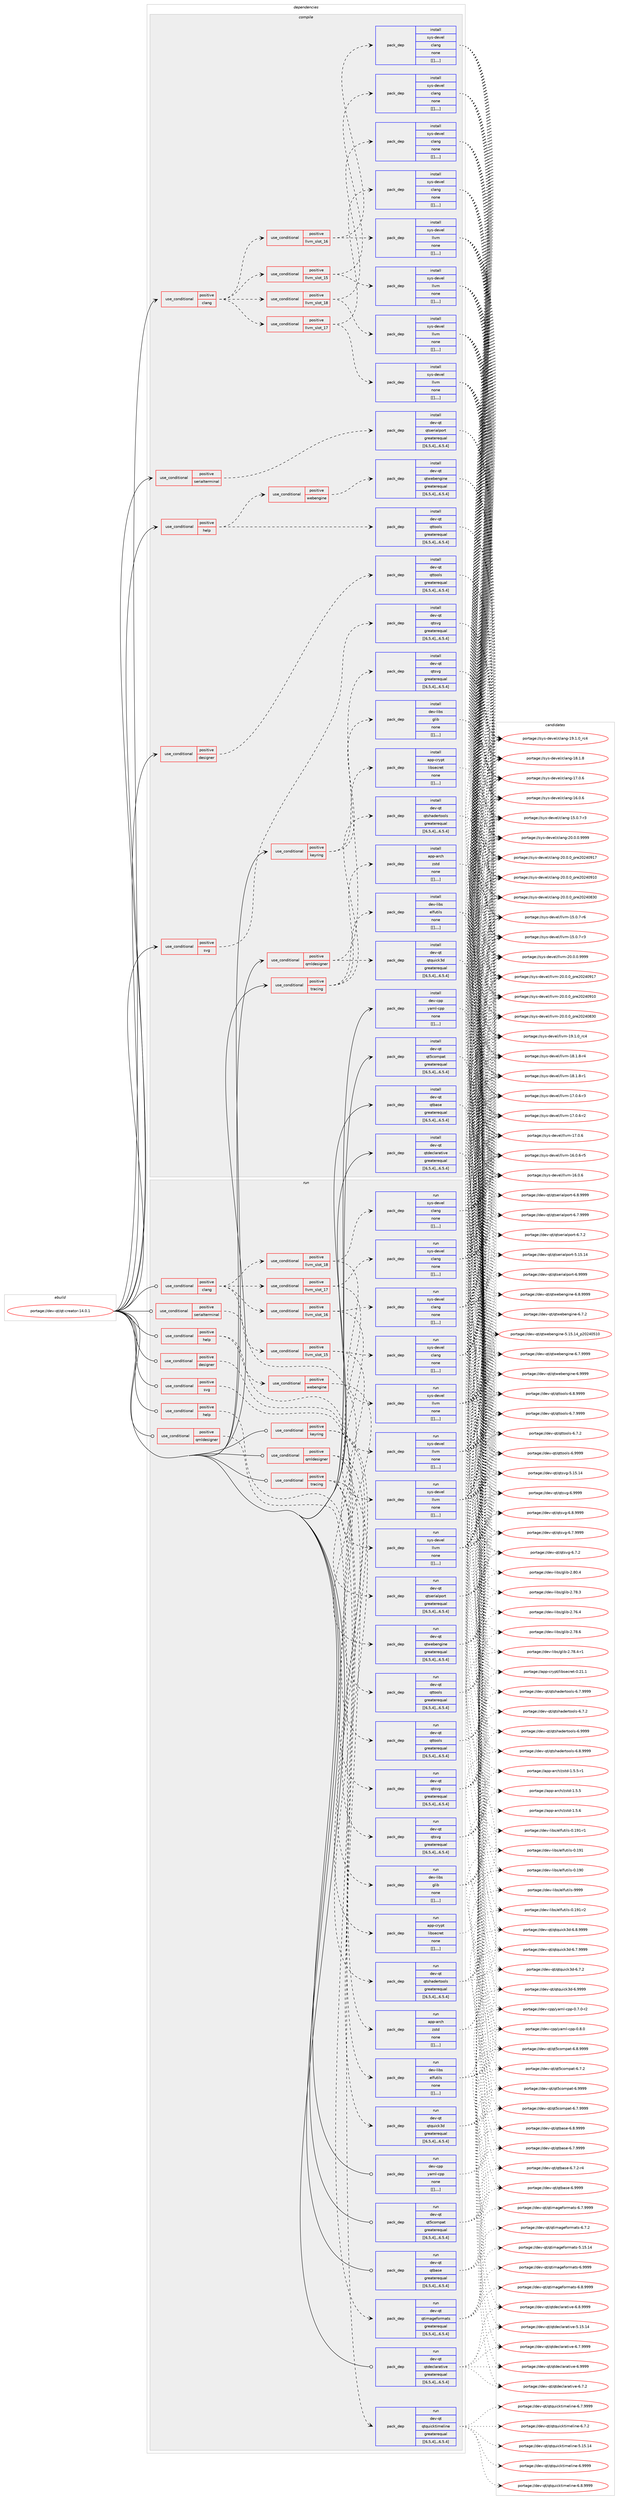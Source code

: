 digraph prolog {

# *************
# Graph options
# *************

newrank=true;
concentrate=true;
compound=true;
graph [rankdir=LR,fontname=Helvetica,fontsize=10,ranksep=1.5];#, ranksep=2.5, nodesep=0.2];
edge  [arrowhead=vee];
node  [fontname=Helvetica,fontsize=10];

# **********
# The ebuild
# **********

subgraph cluster_leftcol {
color=gray;
label=<<i>ebuild</i>>;
id [label="portage://dev-qt/qt-creator-14.0.1", color=red, width=4, href="../dev-qt/qt-creator-14.0.1.svg"];
}

# ****************
# The dependencies
# ****************

subgraph cluster_midcol {
color=gray;
label=<<i>dependencies</i>>;
subgraph cluster_compile {
fillcolor="#eeeeee";
style=filled;
label=<<i>compile</i>>;
subgraph cond42857 {
dependency171144 [label=<<TABLE BORDER="0" CELLBORDER="1" CELLSPACING="0" CELLPADDING="4"><TR><TD ROWSPAN="3" CELLPADDING="10">use_conditional</TD></TR><TR><TD>positive</TD></TR><TR><TD>clang</TD></TR></TABLE>>, shape=none, color=red];
subgraph cond42858 {
dependency171145 [label=<<TABLE BORDER="0" CELLBORDER="1" CELLSPACING="0" CELLPADDING="4"><TR><TD ROWSPAN="3" CELLPADDING="10">use_conditional</TD></TR><TR><TD>positive</TD></TR><TR><TD>llvm_slot_15</TD></TR></TABLE>>, shape=none, color=red];
subgraph pack127021 {
dependency171146 [label=<<TABLE BORDER="0" CELLBORDER="1" CELLSPACING="0" CELLPADDING="4" WIDTH="220"><TR><TD ROWSPAN="6" CELLPADDING="30">pack_dep</TD></TR><TR><TD WIDTH="110">install</TD></TR><TR><TD>sys-devel</TD></TR><TR><TD>clang</TD></TR><TR><TD>none</TD></TR><TR><TD>[[],,,,]</TD></TR></TABLE>>, shape=none, color=blue];
}
dependency171145:e -> dependency171146:w [weight=20,style="dashed",arrowhead="vee"];
subgraph pack127022 {
dependency171147 [label=<<TABLE BORDER="0" CELLBORDER="1" CELLSPACING="0" CELLPADDING="4" WIDTH="220"><TR><TD ROWSPAN="6" CELLPADDING="30">pack_dep</TD></TR><TR><TD WIDTH="110">install</TD></TR><TR><TD>sys-devel</TD></TR><TR><TD>llvm</TD></TR><TR><TD>none</TD></TR><TR><TD>[[],,,,]</TD></TR></TABLE>>, shape=none, color=blue];
}
dependency171145:e -> dependency171147:w [weight=20,style="dashed",arrowhead="vee"];
}
dependency171144:e -> dependency171145:w [weight=20,style="dashed",arrowhead="vee"];
subgraph cond42859 {
dependency171148 [label=<<TABLE BORDER="0" CELLBORDER="1" CELLSPACING="0" CELLPADDING="4"><TR><TD ROWSPAN="3" CELLPADDING="10">use_conditional</TD></TR><TR><TD>positive</TD></TR><TR><TD>llvm_slot_16</TD></TR></TABLE>>, shape=none, color=red];
subgraph pack127023 {
dependency171149 [label=<<TABLE BORDER="0" CELLBORDER="1" CELLSPACING="0" CELLPADDING="4" WIDTH="220"><TR><TD ROWSPAN="6" CELLPADDING="30">pack_dep</TD></TR><TR><TD WIDTH="110">install</TD></TR><TR><TD>sys-devel</TD></TR><TR><TD>clang</TD></TR><TR><TD>none</TD></TR><TR><TD>[[],,,,]</TD></TR></TABLE>>, shape=none, color=blue];
}
dependency171148:e -> dependency171149:w [weight=20,style="dashed",arrowhead="vee"];
subgraph pack127024 {
dependency171150 [label=<<TABLE BORDER="0" CELLBORDER="1" CELLSPACING="0" CELLPADDING="4" WIDTH="220"><TR><TD ROWSPAN="6" CELLPADDING="30">pack_dep</TD></TR><TR><TD WIDTH="110">install</TD></TR><TR><TD>sys-devel</TD></TR><TR><TD>llvm</TD></TR><TR><TD>none</TD></TR><TR><TD>[[],,,,]</TD></TR></TABLE>>, shape=none, color=blue];
}
dependency171148:e -> dependency171150:w [weight=20,style="dashed",arrowhead="vee"];
}
dependency171144:e -> dependency171148:w [weight=20,style="dashed",arrowhead="vee"];
subgraph cond42860 {
dependency171151 [label=<<TABLE BORDER="0" CELLBORDER="1" CELLSPACING="0" CELLPADDING="4"><TR><TD ROWSPAN="3" CELLPADDING="10">use_conditional</TD></TR><TR><TD>positive</TD></TR><TR><TD>llvm_slot_17</TD></TR></TABLE>>, shape=none, color=red];
subgraph pack127025 {
dependency171152 [label=<<TABLE BORDER="0" CELLBORDER="1" CELLSPACING="0" CELLPADDING="4" WIDTH="220"><TR><TD ROWSPAN="6" CELLPADDING="30">pack_dep</TD></TR><TR><TD WIDTH="110">install</TD></TR><TR><TD>sys-devel</TD></TR><TR><TD>clang</TD></TR><TR><TD>none</TD></TR><TR><TD>[[],,,,]</TD></TR></TABLE>>, shape=none, color=blue];
}
dependency171151:e -> dependency171152:w [weight=20,style="dashed",arrowhead="vee"];
subgraph pack127026 {
dependency171153 [label=<<TABLE BORDER="0" CELLBORDER="1" CELLSPACING="0" CELLPADDING="4" WIDTH="220"><TR><TD ROWSPAN="6" CELLPADDING="30">pack_dep</TD></TR><TR><TD WIDTH="110">install</TD></TR><TR><TD>sys-devel</TD></TR><TR><TD>llvm</TD></TR><TR><TD>none</TD></TR><TR><TD>[[],,,,]</TD></TR></TABLE>>, shape=none, color=blue];
}
dependency171151:e -> dependency171153:w [weight=20,style="dashed",arrowhead="vee"];
}
dependency171144:e -> dependency171151:w [weight=20,style="dashed",arrowhead="vee"];
subgraph cond42861 {
dependency171154 [label=<<TABLE BORDER="0" CELLBORDER="1" CELLSPACING="0" CELLPADDING="4"><TR><TD ROWSPAN="3" CELLPADDING="10">use_conditional</TD></TR><TR><TD>positive</TD></TR><TR><TD>llvm_slot_18</TD></TR></TABLE>>, shape=none, color=red];
subgraph pack127027 {
dependency171155 [label=<<TABLE BORDER="0" CELLBORDER="1" CELLSPACING="0" CELLPADDING="4" WIDTH="220"><TR><TD ROWSPAN="6" CELLPADDING="30">pack_dep</TD></TR><TR><TD WIDTH="110">install</TD></TR><TR><TD>sys-devel</TD></TR><TR><TD>clang</TD></TR><TR><TD>none</TD></TR><TR><TD>[[],,,,]</TD></TR></TABLE>>, shape=none, color=blue];
}
dependency171154:e -> dependency171155:w [weight=20,style="dashed",arrowhead="vee"];
subgraph pack127028 {
dependency171156 [label=<<TABLE BORDER="0" CELLBORDER="1" CELLSPACING="0" CELLPADDING="4" WIDTH="220"><TR><TD ROWSPAN="6" CELLPADDING="30">pack_dep</TD></TR><TR><TD WIDTH="110">install</TD></TR><TR><TD>sys-devel</TD></TR><TR><TD>llvm</TD></TR><TR><TD>none</TD></TR><TR><TD>[[],,,,]</TD></TR></TABLE>>, shape=none, color=blue];
}
dependency171154:e -> dependency171156:w [weight=20,style="dashed",arrowhead="vee"];
}
dependency171144:e -> dependency171154:w [weight=20,style="dashed",arrowhead="vee"];
}
id:e -> dependency171144:w [weight=20,style="solid",arrowhead="vee"];
subgraph cond42862 {
dependency171157 [label=<<TABLE BORDER="0" CELLBORDER="1" CELLSPACING="0" CELLPADDING="4"><TR><TD ROWSPAN="3" CELLPADDING="10">use_conditional</TD></TR><TR><TD>positive</TD></TR><TR><TD>designer</TD></TR></TABLE>>, shape=none, color=red];
subgraph pack127029 {
dependency171158 [label=<<TABLE BORDER="0" CELLBORDER="1" CELLSPACING="0" CELLPADDING="4" WIDTH="220"><TR><TD ROWSPAN="6" CELLPADDING="30">pack_dep</TD></TR><TR><TD WIDTH="110">install</TD></TR><TR><TD>dev-qt</TD></TR><TR><TD>qttools</TD></TR><TR><TD>greaterequal</TD></TR><TR><TD>[[6,5,4],,,6.5.4]</TD></TR></TABLE>>, shape=none, color=blue];
}
dependency171157:e -> dependency171158:w [weight=20,style="dashed",arrowhead="vee"];
}
id:e -> dependency171157:w [weight=20,style="solid",arrowhead="vee"];
subgraph cond42863 {
dependency171159 [label=<<TABLE BORDER="0" CELLBORDER="1" CELLSPACING="0" CELLPADDING="4"><TR><TD ROWSPAN="3" CELLPADDING="10">use_conditional</TD></TR><TR><TD>positive</TD></TR><TR><TD>help</TD></TR></TABLE>>, shape=none, color=red];
subgraph pack127030 {
dependency171160 [label=<<TABLE BORDER="0" CELLBORDER="1" CELLSPACING="0" CELLPADDING="4" WIDTH="220"><TR><TD ROWSPAN="6" CELLPADDING="30">pack_dep</TD></TR><TR><TD WIDTH="110">install</TD></TR><TR><TD>dev-qt</TD></TR><TR><TD>qttools</TD></TR><TR><TD>greaterequal</TD></TR><TR><TD>[[6,5,4],,,6.5.4]</TD></TR></TABLE>>, shape=none, color=blue];
}
dependency171159:e -> dependency171160:w [weight=20,style="dashed",arrowhead="vee"];
subgraph cond42864 {
dependency171161 [label=<<TABLE BORDER="0" CELLBORDER="1" CELLSPACING="0" CELLPADDING="4"><TR><TD ROWSPAN="3" CELLPADDING="10">use_conditional</TD></TR><TR><TD>positive</TD></TR><TR><TD>webengine</TD></TR></TABLE>>, shape=none, color=red];
subgraph pack127031 {
dependency171162 [label=<<TABLE BORDER="0" CELLBORDER="1" CELLSPACING="0" CELLPADDING="4" WIDTH="220"><TR><TD ROWSPAN="6" CELLPADDING="30">pack_dep</TD></TR><TR><TD WIDTH="110">install</TD></TR><TR><TD>dev-qt</TD></TR><TR><TD>qtwebengine</TD></TR><TR><TD>greaterequal</TD></TR><TR><TD>[[6,5,4],,,6.5.4]</TD></TR></TABLE>>, shape=none, color=blue];
}
dependency171161:e -> dependency171162:w [weight=20,style="dashed",arrowhead="vee"];
}
dependency171159:e -> dependency171161:w [weight=20,style="dashed",arrowhead="vee"];
}
id:e -> dependency171159:w [weight=20,style="solid",arrowhead="vee"];
subgraph cond42865 {
dependency171163 [label=<<TABLE BORDER="0" CELLBORDER="1" CELLSPACING="0" CELLPADDING="4"><TR><TD ROWSPAN="3" CELLPADDING="10">use_conditional</TD></TR><TR><TD>positive</TD></TR><TR><TD>keyring</TD></TR></TABLE>>, shape=none, color=red];
subgraph pack127032 {
dependency171164 [label=<<TABLE BORDER="0" CELLBORDER="1" CELLSPACING="0" CELLPADDING="4" WIDTH="220"><TR><TD ROWSPAN="6" CELLPADDING="30">pack_dep</TD></TR><TR><TD WIDTH="110">install</TD></TR><TR><TD>app-crypt</TD></TR><TR><TD>libsecret</TD></TR><TR><TD>none</TD></TR><TR><TD>[[],,,,]</TD></TR></TABLE>>, shape=none, color=blue];
}
dependency171163:e -> dependency171164:w [weight=20,style="dashed",arrowhead="vee"];
subgraph pack127033 {
dependency171165 [label=<<TABLE BORDER="0" CELLBORDER="1" CELLSPACING="0" CELLPADDING="4" WIDTH="220"><TR><TD ROWSPAN="6" CELLPADDING="30">pack_dep</TD></TR><TR><TD WIDTH="110">install</TD></TR><TR><TD>dev-libs</TD></TR><TR><TD>glib</TD></TR><TR><TD>none</TD></TR><TR><TD>[[],,,,]</TD></TR></TABLE>>, shape=none, color=blue];
}
dependency171163:e -> dependency171165:w [weight=20,style="dashed",arrowhead="vee"];
}
id:e -> dependency171163:w [weight=20,style="solid",arrowhead="vee"];
subgraph cond42866 {
dependency171166 [label=<<TABLE BORDER="0" CELLBORDER="1" CELLSPACING="0" CELLPADDING="4"><TR><TD ROWSPAN="3" CELLPADDING="10">use_conditional</TD></TR><TR><TD>positive</TD></TR><TR><TD>qmldesigner</TD></TR></TABLE>>, shape=none, color=red];
subgraph pack127034 {
dependency171167 [label=<<TABLE BORDER="0" CELLBORDER="1" CELLSPACING="0" CELLPADDING="4" WIDTH="220"><TR><TD ROWSPAN="6" CELLPADDING="30">pack_dep</TD></TR><TR><TD WIDTH="110">install</TD></TR><TR><TD>dev-qt</TD></TR><TR><TD>qtquick3d</TD></TR><TR><TD>greaterequal</TD></TR><TR><TD>[[6,5,4],,,6.5.4]</TD></TR></TABLE>>, shape=none, color=blue];
}
dependency171166:e -> dependency171167:w [weight=20,style="dashed",arrowhead="vee"];
subgraph pack127035 {
dependency171168 [label=<<TABLE BORDER="0" CELLBORDER="1" CELLSPACING="0" CELLPADDING="4" WIDTH="220"><TR><TD ROWSPAN="6" CELLPADDING="30">pack_dep</TD></TR><TR><TD WIDTH="110">install</TD></TR><TR><TD>dev-qt</TD></TR><TR><TD>qtsvg</TD></TR><TR><TD>greaterequal</TD></TR><TR><TD>[[6,5,4],,,6.5.4]</TD></TR></TABLE>>, shape=none, color=blue];
}
dependency171166:e -> dependency171168:w [weight=20,style="dashed",arrowhead="vee"];
}
id:e -> dependency171166:w [weight=20,style="solid",arrowhead="vee"];
subgraph cond42867 {
dependency171169 [label=<<TABLE BORDER="0" CELLBORDER="1" CELLSPACING="0" CELLPADDING="4"><TR><TD ROWSPAN="3" CELLPADDING="10">use_conditional</TD></TR><TR><TD>positive</TD></TR><TR><TD>serialterminal</TD></TR></TABLE>>, shape=none, color=red];
subgraph pack127036 {
dependency171170 [label=<<TABLE BORDER="0" CELLBORDER="1" CELLSPACING="0" CELLPADDING="4" WIDTH="220"><TR><TD ROWSPAN="6" CELLPADDING="30">pack_dep</TD></TR><TR><TD WIDTH="110">install</TD></TR><TR><TD>dev-qt</TD></TR><TR><TD>qtserialport</TD></TR><TR><TD>greaterequal</TD></TR><TR><TD>[[6,5,4],,,6.5.4]</TD></TR></TABLE>>, shape=none, color=blue];
}
dependency171169:e -> dependency171170:w [weight=20,style="dashed",arrowhead="vee"];
}
id:e -> dependency171169:w [weight=20,style="solid",arrowhead="vee"];
subgraph cond42868 {
dependency171171 [label=<<TABLE BORDER="0" CELLBORDER="1" CELLSPACING="0" CELLPADDING="4"><TR><TD ROWSPAN="3" CELLPADDING="10">use_conditional</TD></TR><TR><TD>positive</TD></TR><TR><TD>svg</TD></TR></TABLE>>, shape=none, color=red];
subgraph pack127037 {
dependency171172 [label=<<TABLE BORDER="0" CELLBORDER="1" CELLSPACING="0" CELLPADDING="4" WIDTH="220"><TR><TD ROWSPAN="6" CELLPADDING="30">pack_dep</TD></TR><TR><TD WIDTH="110">install</TD></TR><TR><TD>dev-qt</TD></TR><TR><TD>qtsvg</TD></TR><TR><TD>greaterequal</TD></TR><TR><TD>[[6,5,4],,,6.5.4]</TD></TR></TABLE>>, shape=none, color=blue];
}
dependency171171:e -> dependency171172:w [weight=20,style="dashed",arrowhead="vee"];
}
id:e -> dependency171171:w [weight=20,style="solid",arrowhead="vee"];
subgraph cond42869 {
dependency171173 [label=<<TABLE BORDER="0" CELLBORDER="1" CELLSPACING="0" CELLPADDING="4"><TR><TD ROWSPAN="3" CELLPADDING="10">use_conditional</TD></TR><TR><TD>positive</TD></TR><TR><TD>tracing</TD></TR></TABLE>>, shape=none, color=red];
subgraph pack127038 {
dependency171174 [label=<<TABLE BORDER="0" CELLBORDER="1" CELLSPACING="0" CELLPADDING="4" WIDTH="220"><TR><TD ROWSPAN="6" CELLPADDING="30">pack_dep</TD></TR><TR><TD WIDTH="110">install</TD></TR><TR><TD>app-arch</TD></TR><TR><TD>zstd</TD></TR><TR><TD>none</TD></TR><TR><TD>[[],,,,]</TD></TR></TABLE>>, shape=none, color=blue];
}
dependency171173:e -> dependency171174:w [weight=20,style="dashed",arrowhead="vee"];
subgraph pack127039 {
dependency171175 [label=<<TABLE BORDER="0" CELLBORDER="1" CELLSPACING="0" CELLPADDING="4" WIDTH="220"><TR><TD ROWSPAN="6" CELLPADDING="30">pack_dep</TD></TR><TR><TD WIDTH="110">install</TD></TR><TR><TD>dev-libs</TD></TR><TR><TD>elfutils</TD></TR><TR><TD>none</TD></TR><TR><TD>[[],,,,]</TD></TR></TABLE>>, shape=none, color=blue];
}
dependency171173:e -> dependency171175:w [weight=20,style="dashed",arrowhead="vee"];
subgraph pack127040 {
dependency171176 [label=<<TABLE BORDER="0" CELLBORDER="1" CELLSPACING="0" CELLPADDING="4" WIDTH="220"><TR><TD ROWSPAN="6" CELLPADDING="30">pack_dep</TD></TR><TR><TD WIDTH="110">install</TD></TR><TR><TD>dev-qt</TD></TR><TR><TD>qtshadertools</TD></TR><TR><TD>greaterequal</TD></TR><TR><TD>[[6,5,4],,,6.5.4]</TD></TR></TABLE>>, shape=none, color=blue];
}
dependency171173:e -> dependency171176:w [weight=20,style="dashed",arrowhead="vee"];
}
id:e -> dependency171173:w [weight=20,style="solid",arrowhead="vee"];
subgraph pack127041 {
dependency171177 [label=<<TABLE BORDER="0" CELLBORDER="1" CELLSPACING="0" CELLPADDING="4" WIDTH="220"><TR><TD ROWSPAN="6" CELLPADDING="30">pack_dep</TD></TR><TR><TD WIDTH="110">install</TD></TR><TR><TD>dev-cpp</TD></TR><TR><TD>yaml-cpp</TD></TR><TR><TD>none</TD></TR><TR><TD>[[],,,,]</TD></TR></TABLE>>, shape=none, color=blue];
}
id:e -> dependency171177:w [weight=20,style="solid",arrowhead="vee"];
subgraph pack127042 {
dependency171178 [label=<<TABLE BORDER="0" CELLBORDER="1" CELLSPACING="0" CELLPADDING="4" WIDTH="220"><TR><TD ROWSPAN="6" CELLPADDING="30">pack_dep</TD></TR><TR><TD WIDTH="110">install</TD></TR><TR><TD>dev-qt</TD></TR><TR><TD>qt5compat</TD></TR><TR><TD>greaterequal</TD></TR><TR><TD>[[6,5,4],,,6.5.4]</TD></TR></TABLE>>, shape=none, color=blue];
}
id:e -> dependency171178:w [weight=20,style="solid",arrowhead="vee"];
subgraph pack127043 {
dependency171179 [label=<<TABLE BORDER="0" CELLBORDER="1" CELLSPACING="0" CELLPADDING="4" WIDTH="220"><TR><TD ROWSPAN="6" CELLPADDING="30">pack_dep</TD></TR><TR><TD WIDTH="110">install</TD></TR><TR><TD>dev-qt</TD></TR><TR><TD>qtbase</TD></TR><TR><TD>greaterequal</TD></TR><TR><TD>[[6,5,4],,,6.5.4]</TD></TR></TABLE>>, shape=none, color=blue];
}
id:e -> dependency171179:w [weight=20,style="solid",arrowhead="vee"];
subgraph pack127044 {
dependency171180 [label=<<TABLE BORDER="0" CELLBORDER="1" CELLSPACING="0" CELLPADDING="4" WIDTH="220"><TR><TD ROWSPAN="6" CELLPADDING="30">pack_dep</TD></TR><TR><TD WIDTH="110">install</TD></TR><TR><TD>dev-qt</TD></TR><TR><TD>qtdeclarative</TD></TR><TR><TD>greaterequal</TD></TR><TR><TD>[[6,5,4],,,6.5.4]</TD></TR></TABLE>>, shape=none, color=blue];
}
id:e -> dependency171180:w [weight=20,style="solid",arrowhead="vee"];
}
subgraph cluster_compileandrun {
fillcolor="#eeeeee";
style=filled;
label=<<i>compile and run</i>>;
}
subgraph cluster_run {
fillcolor="#eeeeee";
style=filled;
label=<<i>run</i>>;
subgraph cond42870 {
dependency171181 [label=<<TABLE BORDER="0" CELLBORDER="1" CELLSPACING="0" CELLPADDING="4"><TR><TD ROWSPAN="3" CELLPADDING="10">use_conditional</TD></TR><TR><TD>positive</TD></TR><TR><TD>clang</TD></TR></TABLE>>, shape=none, color=red];
subgraph cond42871 {
dependency171182 [label=<<TABLE BORDER="0" CELLBORDER="1" CELLSPACING="0" CELLPADDING="4"><TR><TD ROWSPAN="3" CELLPADDING="10">use_conditional</TD></TR><TR><TD>positive</TD></TR><TR><TD>llvm_slot_15</TD></TR></TABLE>>, shape=none, color=red];
subgraph pack127045 {
dependency171183 [label=<<TABLE BORDER="0" CELLBORDER="1" CELLSPACING="0" CELLPADDING="4" WIDTH="220"><TR><TD ROWSPAN="6" CELLPADDING="30">pack_dep</TD></TR><TR><TD WIDTH="110">run</TD></TR><TR><TD>sys-devel</TD></TR><TR><TD>clang</TD></TR><TR><TD>none</TD></TR><TR><TD>[[],,,,]</TD></TR></TABLE>>, shape=none, color=blue];
}
dependency171182:e -> dependency171183:w [weight=20,style="dashed",arrowhead="vee"];
subgraph pack127046 {
dependency171184 [label=<<TABLE BORDER="0" CELLBORDER="1" CELLSPACING="0" CELLPADDING="4" WIDTH="220"><TR><TD ROWSPAN="6" CELLPADDING="30">pack_dep</TD></TR><TR><TD WIDTH="110">run</TD></TR><TR><TD>sys-devel</TD></TR><TR><TD>llvm</TD></TR><TR><TD>none</TD></TR><TR><TD>[[],,,,]</TD></TR></TABLE>>, shape=none, color=blue];
}
dependency171182:e -> dependency171184:w [weight=20,style="dashed",arrowhead="vee"];
}
dependency171181:e -> dependency171182:w [weight=20,style="dashed",arrowhead="vee"];
subgraph cond42872 {
dependency171185 [label=<<TABLE BORDER="0" CELLBORDER="1" CELLSPACING="0" CELLPADDING="4"><TR><TD ROWSPAN="3" CELLPADDING="10">use_conditional</TD></TR><TR><TD>positive</TD></TR><TR><TD>llvm_slot_16</TD></TR></TABLE>>, shape=none, color=red];
subgraph pack127047 {
dependency171186 [label=<<TABLE BORDER="0" CELLBORDER="1" CELLSPACING="0" CELLPADDING="4" WIDTH="220"><TR><TD ROWSPAN="6" CELLPADDING="30">pack_dep</TD></TR><TR><TD WIDTH="110">run</TD></TR><TR><TD>sys-devel</TD></TR><TR><TD>clang</TD></TR><TR><TD>none</TD></TR><TR><TD>[[],,,,]</TD></TR></TABLE>>, shape=none, color=blue];
}
dependency171185:e -> dependency171186:w [weight=20,style="dashed",arrowhead="vee"];
subgraph pack127048 {
dependency171187 [label=<<TABLE BORDER="0" CELLBORDER="1" CELLSPACING="0" CELLPADDING="4" WIDTH="220"><TR><TD ROWSPAN="6" CELLPADDING="30">pack_dep</TD></TR><TR><TD WIDTH="110">run</TD></TR><TR><TD>sys-devel</TD></TR><TR><TD>llvm</TD></TR><TR><TD>none</TD></TR><TR><TD>[[],,,,]</TD></TR></TABLE>>, shape=none, color=blue];
}
dependency171185:e -> dependency171187:w [weight=20,style="dashed",arrowhead="vee"];
}
dependency171181:e -> dependency171185:w [weight=20,style="dashed",arrowhead="vee"];
subgraph cond42873 {
dependency171188 [label=<<TABLE BORDER="0" CELLBORDER="1" CELLSPACING="0" CELLPADDING="4"><TR><TD ROWSPAN="3" CELLPADDING="10">use_conditional</TD></TR><TR><TD>positive</TD></TR><TR><TD>llvm_slot_17</TD></TR></TABLE>>, shape=none, color=red];
subgraph pack127049 {
dependency171189 [label=<<TABLE BORDER="0" CELLBORDER="1" CELLSPACING="0" CELLPADDING="4" WIDTH="220"><TR><TD ROWSPAN="6" CELLPADDING="30">pack_dep</TD></TR><TR><TD WIDTH="110">run</TD></TR><TR><TD>sys-devel</TD></TR><TR><TD>clang</TD></TR><TR><TD>none</TD></TR><TR><TD>[[],,,,]</TD></TR></TABLE>>, shape=none, color=blue];
}
dependency171188:e -> dependency171189:w [weight=20,style="dashed",arrowhead="vee"];
subgraph pack127050 {
dependency171190 [label=<<TABLE BORDER="0" CELLBORDER="1" CELLSPACING="0" CELLPADDING="4" WIDTH="220"><TR><TD ROWSPAN="6" CELLPADDING="30">pack_dep</TD></TR><TR><TD WIDTH="110">run</TD></TR><TR><TD>sys-devel</TD></TR><TR><TD>llvm</TD></TR><TR><TD>none</TD></TR><TR><TD>[[],,,,]</TD></TR></TABLE>>, shape=none, color=blue];
}
dependency171188:e -> dependency171190:w [weight=20,style="dashed",arrowhead="vee"];
}
dependency171181:e -> dependency171188:w [weight=20,style="dashed",arrowhead="vee"];
subgraph cond42874 {
dependency171191 [label=<<TABLE BORDER="0" CELLBORDER="1" CELLSPACING="0" CELLPADDING="4"><TR><TD ROWSPAN="3" CELLPADDING="10">use_conditional</TD></TR><TR><TD>positive</TD></TR><TR><TD>llvm_slot_18</TD></TR></TABLE>>, shape=none, color=red];
subgraph pack127051 {
dependency171192 [label=<<TABLE BORDER="0" CELLBORDER="1" CELLSPACING="0" CELLPADDING="4" WIDTH="220"><TR><TD ROWSPAN="6" CELLPADDING="30">pack_dep</TD></TR><TR><TD WIDTH="110">run</TD></TR><TR><TD>sys-devel</TD></TR><TR><TD>clang</TD></TR><TR><TD>none</TD></TR><TR><TD>[[],,,,]</TD></TR></TABLE>>, shape=none, color=blue];
}
dependency171191:e -> dependency171192:w [weight=20,style="dashed",arrowhead="vee"];
subgraph pack127052 {
dependency171193 [label=<<TABLE BORDER="0" CELLBORDER="1" CELLSPACING="0" CELLPADDING="4" WIDTH="220"><TR><TD ROWSPAN="6" CELLPADDING="30">pack_dep</TD></TR><TR><TD WIDTH="110">run</TD></TR><TR><TD>sys-devel</TD></TR><TR><TD>llvm</TD></TR><TR><TD>none</TD></TR><TR><TD>[[],,,,]</TD></TR></TABLE>>, shape=none, color=blue];
}
dependency171191:e -> dependency171193:w [weight=20,style="dashed",arrowhead="vee"];
}
dependency171181:e -> dependency171191:w [weight=20,style="dashed",arrowhead="vee"];
}
id:e -> dependency171181:w [weight=20,style="solid",arrowhead="odot"];
subgraph cond42875 {
dependency171194 [label=<<TABLE BORDER="0" CELLBORDER="1" CELLSPACING="0" CELLPADDING="4"><TR><TD ROWSPAN="3" CELLPADDING="10">use_conditional</TD></TR><TR><TD>positive</TD></TR><TR><TD>designer</TD></TR></TABLE>>, shape=none, color=red];
subgraph pack127053 {
dependency171195 [label=<<TABLE BORDER="0" CELLBORDER="1" CELLSPACING="0" CELLPADDING="4" WIDTH="220"><TR><TD ROWSPAN="6" CELLPADDING="30">pack_dep</TD></TR><TR><TD WIDTH="110">run</TD></TR><TR><TD>dev-qt</TD></TR><TR><TD>qttools</TD></TR><TR><TD>greaterequal</TD></TR><TR><TD>[[6,5,4],,,6.5.4]</TD></TR></TABLE>>, shape=none, color=blue];
}
dependency171194:e -> dependency171195:w [weight=20,style="dashed",arrowhead="vee"];
}
id:e -> dependency171194:w [weight=20,style="solid",arrowhead="odot"];
subgraph cond42876 {
dependency171196 [label=<<TABLE BORDER="0" CELLBORDER="1" CELLSPACING="0" CELLPADDING="4"><TR><TD ROWSPAN="3" CELLPADDING="10">use_conditional</TD></TR><TR><TD>positive</TD></TR><TR><TD>help</TD></TR></TABLE>>, shape=none, color=red];
subgraph pack127054 {
dependency171197 [label=<<TABLE BORDER="0" CELLBORDER="1" CELLSPACING="0" CELLPADDING="4" WIDTH="220"><TR><TD ROWSPAN="6" CELLPADDING="30">pack_dep</TD></TR><TR><TD WIDTH="110">run</TD></TR><TR><TD>dev-qt</TD></TR><TR><TD>qtimageformats</TD></TR><TR><TD>greaterequal</TD></TR><TR><TD>[[6,5,4],,,6.5.4]</TD></TR></TABLE>>, shape=none, color=blue];
}
dependency171196:e -> dependency171197:w [weight=20,style="dashed",arrowhead="vee"];
}
id:e -> dependency171196:w [weight=20,style="solid",arrowhead="odot"];
subgraph cond42877 {
dependency171198 [label=<<TABLE BORDER="0" CELLBORDER="1" CELLSPACING="0" CELLPADDING="4"><TR><TD ROWSPAN="3" CELLPADDING="10">use_conditional</TD></TR><TR><TD>positive</TD></TR><TR><TD>help</TD></TR></TABLE>>, shape=none, color=red];
subgraph pack127055 {
dependency171199 [label=<<TABLE BORDER="0" CELLBORDER="1" CELLSPACING="0" CELLPADDING="4" WIDTH="220"><TR><TD ROWSPAN="6" CELLPADDING="30">pack_dep</TD></TR><TR><TD WIDTH="110">run</TD></TR><TR><TD>dev-qt</TD></TR><TR><TD>qttools</TD></TR><TR><TD>greaterequal</TD></TR><TR><TD>[[6,5,4],,,6.5.4]</TD></TR></TABLE>>, shape=none, color=blue];
}
dependency171198:e -> dependency171199:w [weight=20,style="dashed",arrowhead="vee"];
subgraph cond42878 {
dependency171200 [label=<<TABLE BORDER="0" CELLBORDER="1" CELLSPACING="0" CELLPADDING="4"><TR><TD ROWSPAN="3" CELLPADDING="10">use_conditional</TD></TR><TR><TD>positive</TD></TR><TR><TD>webengine</TD></TR></TABLE>>, shape=none, color=red];
subgraph pack127056 {
dependency171201 [label=<<TABLE BORDER="0" CELLBORDER="1" CELLSPACING="0" CELLPADDING="4" WIDTH="220"><TR><TD ROWSPAN="6" CELLPADDING="30">pack_dep</TD></TR><TR><TD WIDTH="110">run</TD></TR><TR><TD>dev-qt</TD></TR><TR><TD>qtwebengine</TD></TR><TR><TD>greaterequal</TD></TR><TR><TD>[[6,5,4],,,6.5.4]</TD></TR></TABLE>>, shape=none, color=blue];
}
dependency171200:e -> dependency171201:w [weight=20,style="dashed",arrowhead="vee"];
}
dependency171198:e -> dependency171200:w [weight=20,style="dashed",arrowhead="vee"];
}
id:e -> dependency171198:w [weight=20,style="solid",arrowhead="odot"];
subgraph cond42879 {
dependency171202 [label=<<TABLE BORDER="0" CELLBORDER="1" CELLSPACING="0" CELLPADDING="4"><TR><TD ROWSPAN="3" CELLPADDING="10">use_conditional</TD></TR><TR><TD>positive</TD></TR><TR><TD>keyring</TD></TR></TABLE>>, shape=none, color=red];
subgraph pack127057 {
dependency171203 [label=<<TABLE BORDER="0" CELLBORDER="1" CELLSPACING="0" CELLPADDING="4" WIDTH="220"><TR><TD ROWSPAN="6" CELLPADDING="30">pack_dep</TD></TR><TR><TD WIDTH="110">run</TD></TR><TR><TD>app-crypt</TD></TR><TR><TD>libsecret</TD></TR><TR><TD>none</TD></TR><TR><TD>[[],,,,]</TD></TR></TABLE>>, shape=none, color=blue];
}
dependency171202:e -> dependency171203:w [weight=20,style="dashed",arrowhead="vee"];
subgraph pack127058 {
dependency171204 [label=<<TABLE BORDER="0" CELLBORDER="1" CELLSPACING="0" CELLPADDING="4" WIDTH="220"><TR><TD ROWSPAN="6" CELLPADDING="30">pack_dep</TD></TR><TR><TD WIDTH="110">run</TD></TR><TR><TD>dev-libs</TD></TR><TR><TD>glib</TD></TR><TR><TD>none</TD></TR><TR><TD>[[],,,,]</TD></TR></TABLE>>, shape=none, color=blue];
}
dependency171202:e -> dependency171204:w [weight=20,style="dashed",arrowhead="vee"];
}
id:e -> dependency171202:w [weight=20,style="solid",arrowhead="odot"];
subgraph cond42880 {
dependency171205 [label=<<TABLE BORDER="0" CELLBORDER="1" CELLSPACING="0" CELLPADDING="4"><TR><TD ROWSPAN="3" CELLPADDING="10">use_conditional</TD></TR><TR><TD>positive</TD></TR><TR><TD>qmldesigner</TD></TR></TABLE>>, shape=none, color=red];
subgraph pack127059 {
dependency171206 [label=<<TABLE BORDER="0" CELLBORDER="1" CELLSPACING="0" CELLPADDING="4" WIDTH="220"><TR><TD ROWSPAN="6" CELLPADDING="30">pack_dep</TD></TR><TR><TD WIDTH="110">run</TD></TR><TR><TD>dev-qt</TD></TR><TR><TD>qtquick3d</TD></TR><TR><TD>greaterequal</TD></TR><TR><TD>[[6,5,4],,,6.5.4]</TD></TR></TABLE>>, shape=none, color=blue];
}
dependency171205:e -> dependency171206:w [weight=20,style="dashed",arrowhead="vee"];
subgraph pack127060 {
dependency171207 [label=<<TABLE BORDER="0" CELLBORDER="1" CELLSPACING="0" CELLPADDING="4" WIDTH="220"><TR><TD ROWSPAN="6" CELLPADDING="30">pack_dep</TD></TR><TR><TD WIDTH="110">run</TD></TR><TR><TD>dev-qt</TD></TR><TR><TD>qtsvg</TD></TR><TR><TD>greaterequal</TD></TR><TR><TD>[[6,5,4],,,6.5.4]</TD></TR></TABLE>>, shape=none, color=blue];
}
dependency171205:e -> dependency171207:w [weight=20,style="dashed",arrowhead="vee"];
}
id:e -> dependency171205:w [weight=20,style="solid",arrowhead="odot"];
subgraph cond42881 {
dependency171208 [label=<<TABLE BORDER="0" CELLBORDER="1" CELLSPACING="0" CELLPADDING="4"><TR><TD ROWSPAN="3" CELLPADDING="10">use_conditional</TD></TR><TR><TD>positive</TD></TR><TR><TD>qmldesigner</TD></TR></TABLE>>, shape=none, color=red];
subgraph pack127061 {
dependency171209 [label=<<TABLE BORDER="0" CELLBORDER="1" CELLSPACING="0" CELLPADDING="4" WIDTH="220"><TR><TD ROWSPAN="6" CELLPADDING="30">pack_dep</TD></TR><TR><TD WIDTH="110">run</TD></TR><TR><TD>dev-qt</TD></TR><TR><TD>qtquicktimeline</TD></TR><TR><TD>greaterequal</TD></TR><TR><TD>[[6,5,4],,,6.5.4]</TD></TR></TABLE>>, shape=none, color=blue];
}
dependency171208:e -> dependency171209:w [weight=20,style="dashed",arrowhead="vee"];
}
id:e -> dependency171208:w [weight=20,style="solid",arrowhead="odot"];
subgraph cond42882 {
dependency171210 [label=<<TABLE BORDER="0" CELLBORDER="1" CELLSPACING="0" CELLPADDING="4"><TR><TD ROWSPAN="3" CELLPADDING="10">use_conditional</TD></TR><TR><TD>positive</TD></TR><TR><TD>serialterminal</TD></TR></TABLE>>, shape=none, color=red];
subgraph pack127062 {
dependency171211 [label=<<TABLE BORDER="0" CELLBORDER="1" CELLSPACING="0" CELLPADDING="4" WIDTH="220"><TR><TD ROWSPAN="6" CELLPADDING="30">pack_dep</TD></TR><TR><TD WIDTH="110">run</TD></TR><TR><TD>dev-qt</TD></TR><TR><TD>qtserialport</TD></TR><TR><TD>greaterequal</TD></TR><TR><TD>[[6,5,4],,,6.5.4]</TD></TR></TABLE>>, shape=none, color=blue];
}
dependency171210:e -> dependency171211:w [weight=20,style="dashed",arrowhead="vee"];
}
id:e -> dependency171210:w [weight=20,style="solid",arrowhead="odot"];
subgraph cond42883 {
dependency171212 [label=<<TABLE BORDER="0" CELLBORDER="1" CELLSPACING="0" CELLPADDING="4"><TR><TD ROWSPAN="3" CELLPADDING="10">use_conditional</TD></TR><TR><TD>positive</TD></TR><TR><TD>svg</TD></TR></TABLE>>, shape=none, color=red];
subgraph pack127063 {
dependency171213 [label=<<TABLE BORDER="0" CELLBORDER="1" CELLSPACING="0" CELLPADDING="4" WIDTH="220"><TR><TD ROWSPAN="6" CELLPADDING="30">pack_dep</TD></TR><TR><TD WIDTH="110">run</TD></TR><TR><TD>dev-qt</TD></TR><TR><TD>qtsvg</TD></TR><TR><TD>greaterequal</TD></TR><TR><TD>[[6,5,4],,,6.5.4]</TD></TR></TABLE>>, shape=none, color=blue];
}
dependency171212:e -> dependency171213:w [weight=20,style="dashed",arrowhead="vee"];
}
id:e -> dependency171212:w [weight=20,style="solid",arrowhead="odot"];
subgraph cond42884 {
dependency171214 [label=<<TABLE BORDER="0" CELLBORDER="1" CELLSPACING="0" CELLPADDING="4"><TR><TD ROWSPAN="3" CELLPADDING="10">use_conditional</TD></TR><TR><TD>positive</TD></TR><TR><TD>tracing</TD></TR></TABLE>>, shape=none, color=red];
subgraph pack127064 {
dependency171215 [label=<<TABLE BORDER="0" CELLBORDER="1" CELLSPACING="0" CELLPADDING="4" WIDTH="220"><TR><TD ROWSPAN="6" CELLPADDING="30">pack_dep</TD></TR><TR><TD WIDTH="110">run</TD></TR><TR><TD>app-arch</TD></TR><TR><TD>zstd</TD></TR><TR><TD>none</TD></TR><TR><TD>[[],,,,]</TD></TR></TABLE>>, shape=none, color=blue];
}
dependency171214:e -> dependency171215:w [weight=20,style="dashed",arrowhead="vee"];
subgraph pack127065 {
dependency171216 [label=<<TABLE BORDER="0" CELLBORDER="1" CELLSPACING="0" CELLPADDING="4" WIDTH="220"><TR><TD ROWSPAN="6" CELLPADDING="30">pack_dep</TD></TR><TR><TD WIDTH="110">run</TD></TR><TR><TD>dev-libs</TD></TR><TR><TD>elfutils</TD></TR><TR><TD>none</TD></TR><TR><TD>[[],,,,]</TD></TR></TABLE>>, shape=none, color=blue];
}
dependency171214:e -> dependency171216:w [weight=20,style="dashed",arrowhead="vee"];
subgraph pack127066 {
dependency171217 [label=<<TABLE BORDER="0" CELLBORDER="1" CELLSPACING="0" CELLPADDING="4" WIDTH="220"><TR><TD ROWSPAN="6" CELLPADDING="30">pack_dep</TD></TR><TR><TD WIDTH="110">run</TD></TR><TR><TD>dev-qt</TD></TR><TR><TD>qtshadertools</TD></TR><TR><TD>greaterequal</TD></TR><TR><TD>[[6,5,4],,,6.5.4]</TD></TR></TABLE>>, shape=none, color=blue];
}
dependency171214:e -> dependency171217:w [weight=20,style="dashed",arrowhead="vee"];
}
id:e -> dependency171214:w [weight=20,style="solid",arrowhead="odot"];
subgraph pack127067 {
dependency171218 [label=<<TABLE BORDER="0" CELLBORDER="1" CELLSPACING="0" CELLPADDING="4" WIDTH="220"><TR><TD ROWSPAN="6" CELLPADDING="30">pack_dep</TD></TR><TR><TD WIDTH="110">run</TD></TR><TR><TD>dev-cpp</TD></TR><TR><TD>yaml-cpp</TD></TR><TR><TD>none</TD></TR><TR><TD>[[],,,,]</TD></TR></TABLE>>, shape=none, color=blue];
}
id:e -> dependency171218:w [weight=20,style="solid",arrowhead="odot"];
subgraph pack127068 {
dependency171219 [label=<<TABLE BORDER="0" CELLBORDER="1" CELLSPACING="0" CELLPADDING="4" WIDTH="220"><TR><TD ROWSPAN="6" CELLPADDING="30">pack_dep</TD></TR><TR><TD WIDTH="110">run</TD></TR><TR><TD>dev-qt</TD></TR><TR><TD>qt5compat</TD></TR><TR><TD>greaterequal</TD></TR><TR><TD>[[6,5,4],,,6.5.4]</TD></TR></TABLE>>, shape=none, color=blue];
}
id:e -> dependency171219:w [weight=20,style="solid",arrowhead="odot"];
subgraph pack127069 {
dependency171220 [label=<<TABLE BORDER="0" CELLBORDER="1" CELLSPACING="0" CELLPADDING="4" WIDTH="220"><TR><TD ROWSPAN="6" CELLPADDING="30">pack_dep</TD></TR><TR><TD WIDTH="110">run</TD></TR><TR><TD>dev-qt</TD></TR><TR><TD>qtbase</TD></TR><TR><TD>greaterequal</TD></TR><TR><TD>[[6,5,4],,,6.5.4]</TD></TR></TABLE>>, shape=none, color=blue];
}
id:e -> dependency171220:w [weight=20,style="solid",arrowhead="odot"];
subgraph pack127070 {
dependency171221 [label=<<TABLE BORDER="0" CELLBORDER="1" CELLSPACING="0" CELLPADDING="4" WIDTH="220"><TR><TD ROWSPAN="6" CELLPADDING="30">pack_dep</TD></TR><TR><TD WIDTH="110">run</TD></TR><TR><TD>dev-qt</TD></TR><TR><TD>qtdeclarative</TD></TR><TR><TD>greaterequal</TD></TR><TR><TD>[[6,5,4],,,6.5.4]</TD></TR></TABLE>>, shape=none, color=blue];
}
id:e -> dependency171221:w [weight=20,style="solid",arrowhead="odot"];
}
}

# **************
# The candidates
# **************

subgraph cluster_choices {
rank=same;
color=gray;
label=<<i>candidates</i>>;

subgraph choice127021 {
color=black;
nodesep=1;
choice11512111545100101118101108479910897110103455048464846484657575757 [label="portage://sys-devel/clang-20.0.0.9999", color=red, width=4,href="../sys-devel/clang-20.0.0.9999.svg"];
choice1151211154510010111810110847991089711010345504846484648951121141015048505248574955 [label="portage://sys-devel/clang-20.0.0_pre20240917", color=red, width=4,href="../sys-devel/clang-20.0.0_pre20240917.svg"];
choice1151211154510010111810110847991089711010345504846484648951121141015048505248574948 [label="portage://sys-devel/clang-20.0.0_pre20240910", color=red, width=4,href="../sys-devel/clang-20.0.0_pre20240910.svg"];
choice1151211154510010111810110847991089711010345504846484648951121141015048505248565148 [label="portage://sys-devel/clang-20.0.0_pre20240830", color=red, width=4,href="../sys-devel/clang-20.0.0_pre20240830.svg"];
choice1151211154510010111810110847991089711010345495746494648951149952 [label="portage://sys-devel/clang-19.1.0_rc4", color=red, width=4,href="../sys-devel/clang-19.1.0_rc4.svg"];
choice1151211154510010111810110847991089711010345495646494656 [label="portage://sys-devel/clang-18.1.8", color=red, width=4,href="../sys-devel/clang-18.1.8.svg"];
choice1151211154510010111810110847991089711010345495546484654 [label="portage://sys-devel/clang-17.0.6", color=red, width=4,href="../sys-devel/clang-17.0.6.svg"];
choice1151211154510010111810110847991089711010345495446484654 [label="portage://sys-devel/clang-16.0.6", color=red, width=4,href="../sys-devel/clang-16.0.6.svg"];
choice11512111545100101118101108479910897110103454953464846554511451 [label="portage://sys-devel/clang-15.0.7-r3", color=red, width=4,href="../sys-devel/clang-15.0.7-r3.svg"];
dependency171146:e -> choice11512111545100101118101108479910897110103455048464846484657575757:w [style=dotted,weight="100"];
dependency171146:e -> choice1151211154510010111810110847991089711010345504846484648951121141015048505248574955:w [style=dotted,weight="100"];
dependency171146:e -> choice1151211154510010111810110847991089711010345504846484648951121141015048505248574948:w [style=dotted,weight="100"];
dependency171146:e -> choice1151211154510010111810110847991089711010345504846484648951121141015048505248565148:w [style=dotted,weight="100"];
dependency171146:e -> choice1151211154510010111810110847991089711010345495746494648951149952:w [style=dotted,weight="100"];
dependency171146:e -> choice1151211154510010111810110847991089711010345495646494656:w [style=dotted,weight="100"];
dependency171146:e -> choice1151211154510010111810110847991089711010345495546484654:w [style=dotted,weight="100"];
dependency171146:e -> choice1151211154510010111810110847991089711010345495446484654:w [style=dotted,weight="100"];
dependency171146:e -> choice11512111545100101118101108479910897110103454953464846554511451:w [style=dotted,weight="100"];
}
subgraph choice127022 {
color=black;
nodesep=1;
choice1151211154510010111810110847108108118109455048464846484657575757 [label="portage://sys-devel/llvm-20.0.0.9999", color=red, width=4,href="../sys-devel/llvm-20.0.0.9999.svg"];
choice115121115451001011181011084710810811810945504846484648951121141015048505248574955 [label="portage://sys-devel/llvm-20.0.0_pre20240917", color=red, width=4,href="../sys-devel/llvm-20.0.0_pre20240917.svg"];
choice115121115451001011181011084710810811810945504846484648951121141015048505248574948 [label="portage://sys-devel/llvm-20.0.0_pre20240910", color=red, width=4,href="../sys-devel/llvm-20.0.0_pre20240910.svg"];
choice115121115451001011181011084710810811810945504846484648951121141015048505248565148 [label="portage://sys-devel/llvm-20.0.0_pre20240830", color=red, width=4,href="../sys-devel/llvm-20.0.0_pre20240830.svg"];
choice115121115451001011181011084710810811810945495746494648951149952 [label="portage://sys-devel/llvm-19.1.0_rc4", color=red, width=4,href="../sys-devel/llvm-19.1.0_rc4.svg"];
choice1151211154510010111810110847108108118109454956464946564511452 [label="portage://sys-devel/llvm-18.1.8-r4", color=red, width=4,href="../sys-devel/llvm-18.1.8-r4.svg"];
choice1151211154510010111810110847108108118109454956464946564511449 [label="portage://sys-devel/llvm-18.1.8-r1", color=red, width=4,href="../sys-devel/llvm-18.1.8-r1.svg"];
choice1151211154510010111810110847108108118109454955464846544511451 [label="portage://sys-devel/llvm-17.0.6-r3", color=red, width=4,href="../sys-devel/llvm-17.0.6-r3.svg"];
choice1151211154510010111810110847108108118109454955464846544511450 [label="portage://sys-devel/llvm-17.0.6-r2", color=red, width=4,href="../sys-devel/llvm-17.0.6-r2.svg"];
choice115121115451001011181011084710810811810945495546484654 [label="portage://sys-devel/llvm-17.0.6", color=red, width=4,href="../sys-devel/llvm-17.0.6.svg"];
choice1151211154510010111810110847108108118109454954464846544511453 [label="portage://sys-devel/llvm-16.0.6-r5", color=red, width=4,href="../sys-devel/llvm-16.0.6-r5.svg"];
choice115121115451001011181011084710810811810945495446484654 [label="portage://sys-devel/llvm-16.0.6", color=red, width=4,href="../sys-devel/llvm-16.0.6.svg"];
choice1151211154510010111810110847108108118109454953464846554511454 [label="portage://sys-devel/llvm-15.0.7-r6", color=red, width=4,href="../sys-devel/llvm-15.0.7-r6.svg"];
choice1151211154510010111810110847108108118109454953464846554511451 [label="portage://sys-devel/llvm-15.0.7-r3", color=red, width=4,href="../sys-devel/llvm-15.0.7-r3.svg"];
dependency171147:e -> choice1151211154510010111810110847108108118109455048464846484657575757:w [style=dotted,weight="100"];
dependency171147:e -> choice115121115451001011181011084710810811810945504846484648951121141015048505248574955:w [style=dotted,weight="100"];
dependency171147:e -> choice115121115451001011181011084710810811810945504846484648951121141015048505248574948:w [style=dotted,weight="100"];
dependency171147:e -> choice115121115451001011181011084710810811810945504846484648951121141015048505248565148:w [style=dotted,weight="100"];
dependency171147:e -> choice115121115451001011181011084710810811810945495746494648951149952:w [style=dotted,weight="100"];
dependency171147:e -> choice1151211154510010111810110847108108118109454956464946564511452:w [style=dotted,weight="100"];
dependency171147:e -> choice1151211154510010111810110847108108118109454956464946564511449:w [style=dotted,weight="100"];
dependency171147:e -> choice1151211154510010111810110847108108118109454955464846544511451:w [style=dotted,weight="100"];
dependency171147:e -> choice1151211154510010111810110847108108118109454955464846544511450:w [style=dotted,weight="100"];
dependency171147:e -> choice115121115451001011181011084710810811810945495546484654:w [style=dotted,weight="100"];
dependency171147:e -> choice1151211154510010111810110847108108118109454954464846544511453:w [style=dotted,weight="100"];
dependency171147:e -> choice115121115451001011181011084710810811810945495446484654:w [style=dotted,weight="100"];
dependency171147:e -> choice1151211154510010111810110847108108118109454953464846554511454:w [style=dotted,weight="100"];
dependency171147:e -> choice1151211154510010111810110847108108118109454953464846554511451:w [style=dotted,weight="100"];
}
subgraph choice127023 {
color=black;
nodesep=1;
choice11512111545100101118101108479910897110103455048464846484657575757 [label="portage://sys-devel/clang-20.0.0.9999", color=red, width=4,href="../sys-devel/clang-20.0.0.9999.svg"];
choice1151211154510010111810110847991089711010345504846484648951121141015048505248574955 [label="portage://sys-devel/clang-20.0.0_pre20240917", color=red, width=4,href="../sys-devel/clang-20.0.0_pre20240917.svg"];
choice1151211154510010111810110847991089711010345504846484648951121141015048505248574948 [label="portage://sys-devel/clang-20.0.0_pre20240910", color=red, width=4,href="../sys-devel/clang-20.0.0_pre20240910.svg"];
choice1151211154510010111810110847991089711010345504846484648951121141015048505248565148 [label="portage://sys-devel/clang-20.0.0_pre20240830", color=red, width=4,href="../sys-devel/clang-20.0.0_pre20240830.svg"];
choice1151211154510010111810110847991089711010345495746494648951149952 [label="portage://sys-devel/clang-19.1.0_rc4", color=red, width=4,href="../sys-devel/clang-19.1.0_rc4.svg"];
choice1151211154510010111810110847991089711010345495646494656 [label="portage://sys-devel/clang-18.1.8", color=red, width=4,href="../sys-devel/clang-18.1.8.svg"];
choice1151211154510010111810110847991089711010345495546484654 [label="portage://sys-devel/clang-17.0.6", color=red, width=4,href="../sys-devel/clang-17.0.6.svg"];
choice1151211154510010111810110847991089711010345495446484654 [label="portage://sys-devel/clang-16.0.6", color=red, width=4,href="../sys-devel/clang-16.0.6.svg"];
choice11512111545100101118101108479910897110103454953464846554511451 [label="portage://sys-devel/clang-15.0.7-r3", color=red, width=4,href="../sys-devel/clang-15.0.7-r3.svg"];
dependency171149:e -> choice11512111545100101118101108479910897110103455048464846484657575757:w [style=dotted,weight="100"];
dependency171149:e -> choice1151211154510010111810110847991089711010345504846484648951121141015048505248574955:w [style=dotted,weight="100"];
dependency171149:e -> choice1151211154510010111810110847991089711010345504846484648951121141015048505248574948:w [style=dotted,weight="100"];
dependency171149:e -> choice1151211154510010111810110847991089711010345504846484648951121141015048505248565148:w [style=dotted,weight="100"];
dependency171149:e -> choice1151211154510010111810110847991089711010345495746494648951149952:w [style=dotted,weight="100"];
dependency171149:e -> choice1151211154510010111810110847991089711010345495646494656:w [style=dotted,weight="100"];
dependency171149:e -> choice1151211154510010111810110847991089711010345495546484654:w [style=dotted,weight="100"];
dependency171149:e -> choice1151211154510010111810110847991089711010345495446484654:w [style=dotted,weight="100"];
dependency171149:e -> choice11512111545100101118101108479910897110103454953464846554511451:w [style=dotted,weight="100"];
}
subgraph choice127024 {
color=black;
nodesep=1;
choice1151211154510010111810110847108108118109455048464846484657575757 [label="portage://sys-devel/llvm-20.0.0.9999", color=red, width=4,href="../sys-devel/llvm-20.0.0.9999.svg"];
choice115121115451001011181011084710810811810945504846484648951121141015048505248574955 [label="portage://sys-devel/llvm-20.0.0_pre20240917", color=red, width=4,href="../sys-devel/llvm-20.0.0_pre20240917.svg"];
choice115121115451001011181011084710810811810945504846484648951121141015048505248574948 [label="portage://sys-devel/llvm-20.0.0_pre20240910", color=red, width=4,href="../sys-devel/llvm-20.0.0_pre20240910.svg"];
choice115121115451001011181011084710810811810945504846484648951121141015048505248565148 [label="portage://sys-devel/llvm-20.0.0_pre20240830", color=red, width=4,href="../sys-devel/llvm-20.0.0_pre20240830.svg"];
choice115121115451001011181011084710810811810945495746494648951149952 [label="portage://sys-devel/llvm-19.1.0_rc4", color=red, width=4,href="../sys-devel/llvm-19.1.0_rc4.svg"];
choice1151211154510010111810110847108108118109454956464946564511452 [label="portage://sys-devel/llvm-18.1.8-r4", color=red, width=4,href="../sys-devel/llvm-18.1.8-r4.svg"];
choice1151211154510010111810110847108108118109454956464946564511449 [label="portage://sys-devel/llvm-18.1.8-r1", color=red, width=4,href="../sys-devel/llvm-18.1.8-r1.svg"];
choice1151211154510010111810110847108108118109454955464846544511451 [label="portage://sys-devel/llvm-17.0.6-r3", color=red, width=4,href="../sys-devel/llvm-17.0.6-r3.svg"];
choice1151211154510010111810110847108108118109454955464846544511450 [label="portage://sys-devel/llvm-17.0.6-r2", color=red, width=4,href="../sys-devel/llvm-17.0.6-r2.svg"];
choice115121115451001011181011084710810811810945495546484654 [label="portage://sys-devel/llvm-17.0.6", color=red, width=4,href="../sys-devel/llvm-17.0.6.svg"];
choice1151211154510010111810110847108108118109454954464846544511453 [label="portage://sys-devel/llvm-16.0.6-r5", color=red, width=4,href="../sys-devel/llvm-16.0.6-r5.svg"];
choice115121115451001011181011084710810811810945495446484654 [label="portage://sys-devel/llvm-16.0.6", color=red, width=4,href="../sys-devel/llvm-16.0.6.svg"];
choice1151211154510010111810110847108108118109454953464846554511454 [label="portage://sys-devel/llvm-15.0.7-r6", color=red, width=4,href="../sys-devel/llvm-15.0.7-r6.svg"];
choice1151211154510010111810110847108108118109454953464846554511451 [label="portage://sys-devel/llvm-15.0.7-r3", color=red, width=4,href="../sys-devel/llvm-15.0.7-r3.svg"];
dependency171150:e -> choice1151211154510010111810110847108108118109455048464846484657575757:w [style=dotted,weight="100"];
dependency171150:e -> choice115121115451001011181011084710810811810945504846484648951121141015048505248574955:w [style=dotted,weight="100"];
dependency171150:e -> choice115121115451001011181011084710810811810945504846484648951121141015048505248574948:w [style=dotted,weight="100"];
dependency171150:e -> choice115121115451001011181011084710810811810945504846484648951121141015048505248565148:w [style=dotted,weight="100"];
dependency171150:e -> choice115121115451001011181011084710810811810945495746494648951149952:w [style=dotted,weight="100"];
dependency171150:e -> choice1151211154510010111810110847108108118109454956464946564511452:w [style=dotted,weight="100"];
dependency171150:e -> choice1151211154510010111810110847108108118109454956464946564511449:w [style=dotted,weight="100"];
dependency171150:e -> choice1151211154510010111810110847108108118109454955464846544511451:w [style=dotted,weight="100"];
dependency171150:e -> choice1151211154510010111810110847108108118109454955464846544511450:w [style=dotted,weight="100"];
dependency171150:e -> choice115121115451001011181011084710810811810945495546484654:w [style=dotted,weight="100"];
dependency171150:e -> choice1151211154510010111810110847108108118109454954464846544511453:w [style=dotted,weight="100"];
dependency171150:e -> choice115121115451001011181011084710810811810945495446484654:w [style=dotted,weight="100"];
dependency171150:e -> choice1151211154510010111810110847108108118109454953464846554511454:w [style=dotted,weight="100"];
dependency171150:e -> choice1151211154510010111810110847108108118109454953464846554511451:w [style=dotted,weight="100"];
}
subgraph choice127025 {
color=black;
nodesep=1;
choice11512111545100101118101108479910897110103455048464846484657575757 [label="portage://sys-devel/clang-20.0.0.9999", color=red, width=4,href="../sys-devel/clang-20.0.0.9999.svg"];
choice1151211154510010111810110847991089711010345504846484648951121141015048505248574955 [label="portage://sys-devel/clang-20.0.0_pre20240917", color=red, width=4,href="../sys-devel/clang-20.0.0_pre20240917.svg"];
choice1151211154510010111810110847991089711010345504846484648951121141015048505248574948 [label="portage://sys-devel/clang-20.0.0_pre20240910", color=red, width=4,href="../sys-devel/clang-20.0.0_pre20240910.svg"];
choice1151211154510010111810110847991089711010345504846484648951121141015048505248565148 [label="portage://sys-devel/clang-20.0.0_pre20240830", color=red, width=4,href="../sys-devel/clang-20.0.0_pre20240830.svg"];
choice1151211154510010111810110847991089711010345495746494648951149952 [label="portage://sys-devel/clang-19.1.0_rc4", color=red, width=4,href="../sys-devel/clang-19.1.0_rc4.svg"];
choice1151211154510010111810110847991089711010345495646494656 [label="portage://sys-devel/clang-18.1.8", color=red, width=4,href="../sys-devel/clang-18.1.8.svg"];
choice1151211154510010111810110847991089711010345495546484654 [label="portage://sys-devel/clang-17.0.6", color=red, width=4,href="../sys-devel/clang-17.0.6.svg"];
choice1151211154510010111810110847991089711010345495446484654 [label="portage://sys-devel/clang-16.0.6", color=red, width=4,href="../sys-devel/clang-16.0.6.svg"];
choice11512111545100101118101108479910897110103454953464846554511451 [label="portage://sys-devel/clang-15.0.7-r3", color=red, width=4,href="../sys-devel/clang-15.0.7-r3.svg"];
dependency171152:e -> choice11512111545100101118101108479910897110103455048464846484657575757:w [style=dotted,weight="100"];
dependency171152:e -> choice1151211154510010111810110847991089711010345504846484648951121141015048505248574955:w [style=dotted,weight="100"];
dependency171152:e -> choice1151211154510010111810110847991089711010345504846484648951121141015048505248574948:w [style=dotted,weight="100"];
dependency171152:e -> choice1151211154510010111810110847991089711010345504846484648951121141015048505248565148:w [style=dotted,weight="100"];
dependency171152:e -> choice1151211154510010111810110847991089711010345495746494648951149952:w [style=dotted,weight="100"];
dependency171152:e -> choice1151211154510010111810110847991089711010345495646494656:w [style=dotted,weight="100"];
dependency171152:e -> choice1151211154510010111810110847991089711010345495546484654:w [style=dotted,weight="100"];
dependency171152:e -> choice1151211154510010111810110847991089711010345495446484654:w [style=dotted,weight="100"];
dependency171152:e -> choice11512111545100101118101108479910897110103454953464846554511451:w [style=dotted,weight="100"];
}
subgraph choice127026 {
color=black;
nodesep=1;
choice1151211154510010111810110847108108118109455048464846484657575757 [label="portage://sys-devel/llvm-20.0.0.9999", color=red, width=4,href="../sys-devel/llvm-20.0.0.9999.svg"];
choice115121115451001011181011084710810811810945504846484648951121141015048505248574955 [label="portage://sys-devel/llvm-20.0.0_pre20240917", color=red, width=4,href="../sys-devel/llvm-20.0.0_pre20240917.svg"];
choice115121115451001011181011084710810811810945504846484648951121141015048505248574948 [label="portage://sys-devel/llvm-20.0.0_pre20240910", color=red, width=4,href="../sys-devel/llvm-20.0.0_pre20240910.svg"];
choice115121115451001011181011084710810811810945504846484648951121141015048505248565148 [label="portage://sys-devel/llvm-20.0.0_pre20240830", color=red, width=4,href="../sys-devel/llvm-20.0.0_pre20240830.svg"];
choice115121115451001011181011084710810811810945495746494648951149952 [label="portage://sys-devel/llvm-19.1.0_rc4", color=red, width=4,href="../sys-devel/llvm-19.1.0_rc4.svg"];
choice1151211154510010111810110847108108118109454956464946564511452 [label="portage://sys-devel/llvm-18.1.8-r4", color=red, width=4,href="../sys-devel/llvm-18.1.8-r4.svg"];
choice1151211154510010111810110847108108118109454956464946564511449 [label="portage://sys-devel/llvm-18.1.8-r1", color=red, width=4,href="../sys-devel/llvm-18.1.8-r1.svg"];
choice1151211154510010111810110847108108118109454955464846544511451 [label="portage://sys-devel/llvm-17.0.6-r3", color=red, width=4,href="../sys-devel/llvm-17.0.6-r3.svg"];
choice1151211154510010111810110847108108118109454955464846544511450 [label="portage://sys-devel/llvm-17.0.6-r2", color=red, width=4,href="../sys-devel/llvm-17.0.6-r2.svg"];
choice115121115451001011181011084710810811810945495546484654 [label="portage://sys-devel/llvm-17.0.6", color=red, width=4,href="../sys-devel/llvm-17.0.6.svg"];
choice1151211154510010111810110847108108118109454954464846544511453 [label="portage://sys-devel/llvm-16.0.6-r5", color=red, width=4,href="../sys-devel/llvm-16.0.6-r5.svg"];
choice115121115451001011181011084710810811810945495446484654 [label="portage://sys-devel/llvm-16.0.6", color=red, width=4,href="../sys-devel/llvm-16.0.6.svg"];
choice1151211154510010111810110847108108118109454953464846554511454 [label="portage://sys-devel/llvm-15.0.7-r6", color=red, width=4,href="../sys-devel/llvm-15.0.7-r6.svg"];
choice1151211154510010111810110847108108118109454953464846554511451 [label="portage://sys-devel/llvm-15.0.7-r3", color=red, width=4,href="../sys-devel/llvm-15.0.7-r3.svg"];
dependency171153:e -> choice1151211154510010111810110847108108118109455048464846484657575757:w [style=dotted,weight="100"];
dependency171153:e -> choice115121115451001011181011084710810811810945504846484648951121141015048505248574955:w [style=dotted,weight="100"];
dependency171153:e -> choice115121115451001011181011084710810811810945504846484648951121141015048505248574948:w [style=dotted,weight="100"];
dependency171153:e -> choice115121115451001011181011084710810811810945504846484648951121141015048505248565148:w [style=dotted,weight="100"];
dependency171153:e -> choice115121115451001011181011084710810811810945495746494648951149952:w [style=dotted,weight="100"];
dependency171153:e -> choice1151211154510010111810110847108108118109454956464946564511452:w [style=dotted,weight="100"];
dependency171153:e -> choice1151211154510010111810110847108108118109454956464946564511449:w [style=dotted,weight="100"];
dependency171153:e -> choice1151211154510010111810110847108108118109454955464846544511451:w [style=dotted,weight="100"];
dependency171153:e -> choice1151211154510010111810110847108108118109454955464846544511450:w [style=dotted,weight="100"];
dependency171153:e -> choice115121115451001011181011084710810811810945495546484654:w [style=dotted,weight="100"];
dependency171153:e -> choice1151211154510010111810110847108108118109454954464846544511453:w [style=dotted,weight="100"];
dependency171153:e -> choice115121115451001011181011084710810811810945495446484654:w [style=dotted,weight="100"];
dependency171153:e -> choice1151211154510010111810110847108108118109454953464846554511454:w [style=dotted,weight="100"];
dependency171153:e -> choice1151211154510010111810110847108108118109454953464846554511451:w [style=dotted,weight="100"];
}
subgraph choice127027 {
color=black;
nodesep=1;
choice11512111545100101118101108479910897110103455048464846484657575757 [label="portage://sys-devel/clang-20.0.0.9999", color=red, width=4,href="../sys-devel/clang-20.0.0.9999.svg"];
choice1151211154510010111810110847991089711010345504846484648951121141015048505248574955 [label="portage://sys-devel/clang-20.0.0_pre20240917", color=red, width=4,href="../sys-devel/clang-20.0.0_pre20240917.svg"];
choice1151211154510010111810110847991089711010345504846484648951121141015048505248574948 [label="portage://sys-devel/clang-20.0.0_pre20240910", color=red, width=4,href="../sys-devel/clang-20.0.0_pre20240910.svg"];
choice1151211154510010111810110847991089711010345504846484648951121141015048505248565148 [label="portage://sys-devel/clang-20.0.0_pre20240830", color=red, width=4,href="../sys-devel/clang-20.0.0_pre20240830.svg"];
choice1151211154510010111810110847991089711010345495746494648951149952 [label="portage://sys-devel/clang-19.1.0_rc4", color=red, width=4,href="../sys-devel/clang-19.1.0_rc4.svg"];
choice1151211154510010111810110847991089711010345495646494656 [label="portage://sys-devel/clang-18.1.8", color=red, width=4,href="../sys-devel/clang-18.1.8.svg"];
choice1151211154510010111810110847991089711010345495546484654 [label="portage://sys-devel/clang-17.0.6", color=red, width=4,href="../sys-devel/clang-17.0.6.svg"];
choice1151211154510010111810110847991089711010345495446484654 [label="portage://sys-devel/clang-16.0.6", color=red, width=4,href="../sys-devel/clang-16.0.6.svg"];
choice11512111545100101118101108479910897110103454953464846554511451 [label="portage://sys-devel/clang-15.0.7-r3", color=red, width=4,href="../sys-devel/clang-15.0.7-r3.svg"];
dependency171155:e -> choice11512111545100101118101108479910897110103455048464846484657575757:w [style=dotted,weight="100"];
dependency171155:e -> choice1151211154510010111810110847991089711010345504846484648951121141015048505248574955:w [style=dotted,weight="100"];
dependency171155:e -> choice1151211154510010111810110847991089711010345504846484648951121141015048505248574948:w [style=dotted,weight="100"];
dependency171155:e -> choice1151211154510010111810110847991089711010345504846484648951121141015048505248565148:w [style=dotted,weight="100"];
dependency171155:e -> choice1151211154510010111810110847991089711010345495746494648951149952:w [style=dotted,weight="100"];
dependency171155:e -> choice1151211154510010111810110847991089711010345495646494656:w [style=dotted,weight="100"];
dependency171155:e -> choice1151211154510010111810110847991089711010345495546484654:w [style=dotted,weight="100"];
dependency171155:e -> choice1151211154510010111810110847991089711010345495446484654:w [style=dotted,weight="100"];
dependency171155:e -> choice11512111545100101118101108479910897110103454953464846554511451:w [style=dotted,weight="100"];
}
subgraph choice127028 {
color=black;
nodesep=1;
choice1151211154510010111810110847108108118109455048464846484657575757 [label="portage://sys-devel/llvm-20.0.0.9999", color=red, width=4,href="../sys-devel/llvm-20.0.0.9999.svg"];
choice115121115451001011181011084710810811810945504846484648951121141015048505248574955 [label="portage://sys-devel/llvm-20.0.0_pre20240917", color=red, width=4,href="../sys-devel/llvm-20.0.0_pre20240917.svg"];
choice115121115451001011181011084710810811810945504846484648951121141015048505248574948 [label="portage://sys-devel/llvm-20.0.0_pre20240910", color=red, width=4,href="../sys-devel/llvm-20.0.0_pre20240910.svg"];
choice115121115451001011181011084710810811810945504846484648951121141015048505248565148 [label="portage://sys-devel/llvm-20.0.0_pre20240830", color=red, width=4,href="../sys-devel/llvm-20.0.0_pre20240830.svg"];
choice115121115451001011181011084710810811810945495746494648951149952 [label="portage://sys-devel/llvm-19.1.0_rc4", color=red, width=4,href="../sys-devel/llvm-19.1.0_rc4.svg"];
choice1151211154510010111810110847108108118109454956464946564511452 [label="portage://sys-devel/llvm-18.1.8-r4", color=red, width=4,href="../sys-devel/llvm-18.1.8-r4.svg"];
choice1151211154510010111810110847108108118109454956464946564511449 [label="portage://sys-devel/llvm-18.1.8-r1", color=red, width=4,href="../sys-devel/llvm-18.1.8-r1.svg"];
choice1151211154510010111810110847108108118109454955464846544511451 [label="portage://sys-devel/llvm-17.0.6-r3", color=red, width=4,href="../sys-devel/llvm-17.0.6-r3.svg"];
choice1151211154510010111810110847108108118109454955464846544511450 [label="portage://sys-devel/llvm-17.0.6-r2", color=red, width=4,href="../sys-devel/llvm-17.0.6-r2.svg"];
choice115121115451001011181011084710810811810945495546484654 [label="portage://sys-devel/llvm-17.0.6", color=red, width=4,href="../sys-devel/llvm-17.0.6.svg"];
choice1151211154510010111810110847108108118109454954464846544511453 [label="portage://sys-devel/llvm-16.0.6-r5", color=red, width=4,href="../sys-devel/llvm-16.0.6-r5.svg"];
choice115121115451001011181011084710810811810945495446484654 [label="portage://sys-devel/llvm-16.0.6", color=red, width=4,href="../sys-devel/llvm-16.0.6.svg"];
choice1151211154510010111810110847108108118109454953464846554511454 [label="portage://sys-devel/llvm-15.0.7-r6", color=red, width=4,href="../sys-devel/llvm-15.0.7-r6.svg"];
choice1151211154510010111810110847108108118109454953464846554511451 [label="portage://sys-devel/llvm-15.0.7-r3", color=red, width=4,href="../sys-devel/llvm-15.0.7-r3.svg"];
dependency171156:e -> choice1151211154510010111810110847108108118109455048464846484657575757:w [style=dotted,weight="100"];
dependency171156:e -> choice115121115451001011181011084710810811810945504846484648951121141015048505248574955:w [style=dotted,weight="100"];
dependency171156:e -> choice115121115451001011181011084710810811810945504846484648951121141015048505248574948:w [style=dotted,weight="100"];
dependency171156:e -> choice115121115451001011181011084710810811810945504846484648951121141015048505248565148:w [style=dotted,weight="100"];
dependency171156:e -> choice115121115451001011181011084710810811810945495746494648951149952:w [style=dotted,weight="100"];
dependency171156:e -> choice1151211154510010111810110847108108118109454956464946564511452:w [style=dotted,weight="100"];
dependency171156:e -> choice1151211154510010111810110847108108118109454956464946564511449:w [style=dotted,weight="100"];
dependency171156:e -> choice1151211154510010111810110847108108118109454955464846544511451:w [style=dotted,weight="100"];
dependency171156:e -> choice1151211154510010111810110847108108118109454955464846544511450:w [style=dotted,weight="100"];
dependency171156:e -> choice115121115451001011181011084710810811810945495546484654:w [style=dotted,weight="100"];
dependency171156:e -> choice1151211154510010111810110847108108118109454954464846544511453:w [style=dotted,weight="100"];
dependency171156:e -> choice115121115451001011181011084710810811810945495446484654:w [style=dotted,weight="100"];
dependency171156:e -> choice1151211154510010111810110847108108118109454953464846554511454:w [style=dotted,weight="100"];
dependency171156:e -> choice1151211154510010111810110847108108118109454953464846554511451:w [style=dotted,weight="100"];
}
subgraph choice127029 {
color=black;
nodesep=1;
choice100101118451131164711311611611111110811545544657575757 [label="portage://dev-qt/qttools-6.9999", color=red, width=4,href="../dev-qt/qttools-6.9999.svg"];
choice1001011184511311647113116116111111108115455446564657575757 [label="portage://dev-qt/qttools-6.8.9999", color=red, width=4,href="../dev-qt/qttools-6.8.9999.svg"];
choice1001011184511311647113116116111111108115455446554657575757 [label="portage://dev-qt/qttools-6.7.9999", color=red, width=4,href="../dev-qt/qttools-6.7.9999.svg"];
choice1001011184511311647113116116111111108115455446554650 [label="portage://dev-qt/qttools-6.7.2", color=red, width=4,href="../dev-qt/qttools-6.7.2.svg"];
dependency171158:e -> choice100101118451131164711311611611111110811545544657575757:w [style=dotted,weight="100"];
dependency171158:e -> choice1001011184511311647113116116111111108115455446564657575757:w [style=dotted,weight="100"];
dependency171158:e -> choice1001011184511311647113116116111111108115455446554657575757:w [style=dotted,weight="100"];
dependency171158:e -> choice1001011184511311647113116116111111108115455446554650:w [style=dotted,weight="100"];
}
subgraph choice127030 {
color=black;
nodesep=1;
choice100101118451131164711311611611111110811545544657575757 [label="portage://dev-qt/qttools-6.9999", color=red, width=4,href="../dev-qt/qttools-6.9999.svg"];
choice1001011184511311647113116116111111108115455446564657575757 [label="portage://dev-qt/qttools-6.8.9999", color=red, width=4,href="../dev-qt/qttools-6.8.9999.svg"];
choice1001011184511311647113116116111111108115455446554657575757 [label="portage://dev-qt/qttools-6.7.9999", color=red, width=4,href="../dev-qt/qttools-6.7.9999.svg"];
choice1001011184511311647113116116111111108115455446554650 [label="portage://dev-qt/qttools-6.7.2", color=red, width=4,href="../dev-qt/qttools-6.7.2.svg"];
dependency171160:e -> choice100101118451131164711311611611111110811545544657575757:w [style=dotted,weight="100"];
dependency171160:e -> choice1001011184511311647113116116111111108115455446564657575757:w [style=dotted,weight="100"];
dependency171160:e -> choice1001011184511311647113116116111111108115455446554657575757:w [style=dotted,weight="100"];
dependency171160:e -> choice1001011184511311647113116116111111108115455446554650:w [style=dotted,weight="100"];
}
subgraph choice127031 {
color=black;
nodesep=1;
choice10010111845113116471131161191019810111010310511010145544657575757 [label="portage://dev-qt/qtwebengine-6.9999", color=red, width=4,href="../dev-qt/qtwebengine-6.9999.svg"];
choice100101118451131164711311611910198101110103105110101455446564657575757 [label="portage://dev-qt/qtwebengine-6.8.9999", color=red, width=4,href="../dev-qt/qtwebengine-6.8.9999.svg"];
choice100101118451131164711311611910198101110103105110101455446554657575757 [label="portage://dev-qt/qtwebengine-6.7.9999", color=red, width=4,href="../dev-qt/qtwebengine-6.7.9999.svg"];
choice100101118451131164711311611910198101110103105110101455446554650 [label="portage://dev-qt/qtwebengine-6.7.2", color=red, width=4,href="../dev-qt/qtwebengine-6.7.2.svg"];
choice1001011184511311647113116119101981011101031051101014553464953464952951125048505248534948 [label="portage://dev-qt/qtwebengine-5.15.14_p20240510", color=red, width=4,href="../dev-qt/qtwebengine-5.15.14_p20240510.svg"];
dependency171162:e -> choice10010111845113116471131161191019810111010310511010145544657575757:w [style=dotted,weight="100"];
dependency171162:e -> choice100101118451131164711311611910198101110103105110101455446564657575757:w [style=dotted,weight="100"];
dependency171162:e -> choice100101118451131164711311611910198101110103105110101455446554657575757:w [style=dotted,weight="100"];
dependency171162:e -> choice100101118451131164711311611910198101110103105110101455446554650:w [style=dotted,weight="100"];
dependency171162:e -> choice1001011184511311647113116119101981011101031051101014553464953464952951125048505248534948:w [style=dotted,weight="100"];
}
subgraph choice127032 {
color=black;
nodesep=1;
choice97112112459911412111211647108105981151019911410111645484650494649 [label="portage://app-crypt/libsecret-0.21.1", color=red, width=4,href="../app-crypt/libsecret-0.21.1.svg"];
dependency171164:e -> choice97112112459911412111211647108105981151019911410111645484650494649:w [style=dotted,weight="100"];
}
subgraph choice127033 {
color=black;
nodesep=1;
choice1001011184510810598115471031081059845504656484652 [label="portage://dev-libs/glib-2.80.4", color=red, width=4,href="../dev-libs/glib-2.80.4.svg"];
choice1001011184510810598115471031081059845504655564654 [label="portage://dev-libs/glib-2.78.6", color=red, width=4,href="../dev-libs/glib-2.78.6.svg"];
choice10010111845108105981154710310810598455046555646524511449 [label="portage://dev-libs/glib-2.78.4-r1", color=red, width=4,href="../dev-libs/glib-2.78.4-r1.svg"];
choice1001011184510810598115471031081059845504655564651 [label="portage://dev-libs/glib-2.78.3", color=red, width=4,href="../dev-libs/glib-2.78.3.svg"];
choice1001011184510810598115471031081059845504655544652 [label="portage://dev-libs/glib-2.76.4", color=red, width=4,href="../dev-libs/glib-2.76.4.svg"];
dependency171165:e -> choice1001011184510810598115471031081059845504656484652:w [style=dotted,weight="100"];
dependency171165:e -> choice1001011184510810598115471031081059845504655564654:w [style=dotted,weight="100"];
dependency171165:e -> choice10010111845108105981154710310810598455046555646524511449:w [style=dotted,weight="100"];
dependency171165:e -> choice1001011184510810598115471031081059845504655564651:w [style=dotted,weight="100"];
dependency171165:e -> choice1001011184510810598115471031081059845504655544652:w [style=dotted,weight="100"];
}
subgraph choice127034 {
color=black;
nodesep=1;
choice1001011184511311647113116113117105991075110045544657575757 [label="portage://dev-qt/qtquick3d-6.9999", color=red, width=4,href="../dev-qt/qtquick3d-6.9999.svg"];
choice10010111845113116471131161131171059910751100455446564657575757 [label="portage://dev-qt/qtquick3d-6.8.9999", color=red, width=4,href="../dev-qt/qtquick3d-6.8.9999.svg"];
choice10010111845113116471131161131171059910751100455446554657575757 [label="portage://dev-qt/qtquick3d-6.7.9999", color=red, width=4,href="../dev-qt/qtquick3d-6.7.9999.svg"];
choice10010111845113116471131161131171059910751100455446554650 [label="portage://dev-qt/qtquick3d-6.7.2", color=red, width=4,href="../dev-qt/qtquick3d-6.7.2.svg"];
dependency171167:e -> choice1001011184511311647113116113117105991075110045544657575757:w [style=dotted,weight="100"];
dependency171167:e -> choice10010111845113116471131161131171059910751100455446564657575757:w [style=dotted,weight="100"];
dependency171167:e -> choice10010111845113116471131161131171059910751100455446554657575757:w [style=dotted,weight="100"];
dependency171167:e -> choice10010111845113116471131161131171059910751100455446554650:w [style=dotted,weight="100"];
}
subgraph choice127035 {
color=black;
nodesep=1;
choice100101118451131164711311611511810345544657575757 [label="portage://dev-qt/qtsvg-6.9999", color=red, width=4,href="../dev-qt/qtsvg-6.9999.svg"];
choice1001011184511311647113116115118103455446564657575757 [label="portage://dev-qt/qtsvg-6.8.9999", color=red, width=4,href="../dev-qt/qtsvg-6.8.9999.svg"];
choice1001011184511311647113116115118103455446554657575757 [label="portage://dev-qt/qtsvg-6.7.9999", color=red, width=4,href="../dev-qt/qtsvg-6.7.9999.svg"];
choice1001011184511311647113116115118103455446554650 [label="portage://dev-qt/qtsvg-6.7.2", color=red, width=4,href="../dev-qt/qtsvg-6.7.2.svg"];
choice10010111845113116471131161151181034553464953464952 [label="portage://dev-qt/qtsvg-5.15.14", color=red, width=4,href="../dev-qt/qtsvg-5.15.14.svg"];
dependency171168:e -> choice100101118451131164711311611511810345544657575757:w [style=dotted,weight="100"];
dependency171168:e -> choice1001011184511311647113116115118103455446564657575757:w [style=dotted,weight="100"];
dependency171168:e -> choice1001011184511311647113116115118103455446554657575757:w [style=dotted,weight="100"];
dependency171168:e -> choice1001011184511311647113116115118103455446554650:w [style=dotted,weight="100"];
dependency171168:e -> choice10010111845113116471131161151181034553464953464952:w [style=dotted,weight="100"];
}
subgraph choice127036 {
color=black;
nodesep=1;
choice10010111845113116471131161151011141059710811211111411645544657575757 [label="portage://dev-qt/qtserialport-6.9999", color=red, width=4,href="../dev-qt/qtserialport-6.9999.svg"];
choice100101118451131164711311611510111410597108112111114116455446564657575757 [label="portage://dev-qt/qtserialport-6.8.9999", color=red, width=4,href="../dev-qt/qtserialport-6.8.9999.svg"];
choice100101118451131164711311611510111410597108112111114116455446554657575757 [label="portage://dev-qt/qtserialport-6.7.9999", color=red, width=4,href="../dev-qt/qtserialport-6.7.9999.svg"];
choice100101118451131164711311611510111410597108112111114116455446554650 [label="portage://dev-qt/qtserialport-6.7.2", color=red, width=4,href="../dev-qt/qtserialport-6.7.2.svg"];
choice1001011184511311647113116115101114105971081121111141164553464953464952 [label="portage://dev-qt/qtserialport-5.15.14", color=red, width=4,href="../dev-qt/qtserialport-5.15.14.svg"];
dependency171170:e -> choice10010111845113116471131161151011141059710811211111411645544657575757:w [style=dotted,weight="100"];
dependency171170:e -> choice100101118451131164711311611510111410597108112111114116455446564657575757:w [style=dotted,weight="100"];
dependency171170:e -> choice100101118451131164711311611510111410597108112111114116455446554657575757:w [style=dotted,weight="100"];
dependency171170:e -> choice100101118451131164711311611510111410597108112111114116455446554650:w [style=dotted,weight="100"];
dependency171170:e -> choice1001011184511311647113116115101114105971081121111141164553464953464952:w [style=dotted,weight="100"];
}
subgraph choice127037 {
color=black;
nodesep=1;
choice100101118451131164711311611511810345544657575757 [label="portage://dev-qt/qtsvg-6.9999", color=red, width=4,href="../dev-qt/qtsvg-6.9999.svg"];
choice1001011184511311647113116115118103455446564657575757 [label="portage://dev-qt/qtsvg-6.8.9999", color=red, width=4,href="../dev-qt/qtsvg-6.8.9999.svg"];
choice1001011184511311647113116115118103455446554657575757 [label="portage://dev-qt/qtsvg-6.7.9999", color=red, width=4,href="../dev-qt/qtsvg-6.7.9999.svg"];
choice1001011184511311647113116115118103455446554650 [label="portage://dev-qt/qtsvg-6.7.2", color=red, width=4,href="../dev-qt/qtsvg-6.7.2.svg"];
choice10010111845113116471131161151181034553464953464952 [label="portage://dev-qt/qtsvg-5.15.14", color=red, width=4,href="../dev-qt/qtsvg-5.15.14.svg"];
dependency171172:e -> choice100101118451131164711311611511810345544657575757:w [style=dotted,weight="100"];
dependency171172:e -> choice1001011184511311647113116115118103455446564657575757:w [style=dotted,weight="100"];
dependency171172:e -> choice1001011184511311647113116115118103455446554657575757:w [style=dotted,weight="100"];
dependency171172:e -> choice1001011184511311647113116115118103455446554650:w [style=dotted,weight="100"];
dependency171172:e -> choice10010111845113116471131161151181034553464953464952:w [style=dotted,weight="100"];
}
subgraph choice127038 {
color=black;
nodesep=1;
choice9711211245971149910447122115116100454946534654 [label="portage://app-arch/zstd-1.5.6", color=red, width=4,href="../app-arch/zstd-1.5.6.svg"];
choice97112112459711499104471221151161004549465346534511449 [label="portage://app-arch/zstd-1.5.5-r1", color=red, width=4,href="../app-arch/zstd-1.5.5-r1.svg"];
choice9711211245971149910447122115116100454946534653 [label="portage://app-arch/zstd-1.5.5", color=red, width=4,href="../app-arch/zstd-1.5.5.svg"];
dependency171174:e -> choice9711211245971149910447122115116100454946534654:w [style=dotted,weight="100"];
dependency171174:e -> choice97112112459711499104471221151161004549465346534511449:w [style=dotted,weight="100"];
dependency171174:e -> choice9711211245971149910447122115116100454946534653:w [style=dotted,weight="100"];
}
subgraph choice127039 {
color=black;
nodesep=1;
choice1001011184510810598115471011081021171161051081154557575757 [label="portage://dev-libs/elfutils-9999", color=red, width=4,href="../dev-libs/elfutils-9999.svg"];
choice1001011184510810598115471011081021171161051081154548464957494511450 [label="portage://dev-libs/elfutils-0.191-r2", color=red, width=4,href="../dev-libs/elfutils-0.191-r2.svg"];
choice1001011184510810598115471011081021171161051081154548464957494511449 [label="portage://dev-libs/elfutils-0.191-r1", color=red, width=4,href="../dev-libs/elfutils-0.191-r1.svg"];
choice100101118451081059811547101108102117116105108115454846495749 [label="portage://dev-libs/elfutils-0.191", color=red, width=4,href="../dev-libs/elfutils-0.191.svg"];
choice100101118451081059811547101108102117116105108115454846495748 [label="portage://dev-libs/elfutils-0.190", color=red, width=4,href="../dev-libs/elfutils-0.190.svg"];
dependency171175:e -> choice1001011184510810598115471011081021171161051081154557575757:w [style=dotted,weight="100"];
dependency171175:e -> choice1001011184510810598115471011081021171161051081154548464957494511450:w [style=dotted,weight="100"];
dependency171175:e -> choice1001011184510810598115471011081021171161051081154548464957494511449:w [style=dotted,weight="100"];
dependency171175:e -> choice100101118451081059811547101108102117116105108115454846495749:w [style=dotted,weight="100"];
dependency171175:e -> choice100101118451081059811547101108102117116105108115454846495748:w [style=dotted,weight="100"];
}
subgraph choice127040 {
color=black;
nodesep=1;
choice10010111845113116471131161151049710010111411611111110811545544657575757 [label="portage://dev-qt/qtshadertools-6.9999", color=red, width=4,href="../dev-qt/qtshadertools-6.9999.svg"];
choice100101118451131164711311611510497100101114116111111108115455446564657575757 [label="portage://dev-qt/qtshadertools-6.8.9999", color=red, width=4,href="../dev-qt/qtshadertools-6.8.9999.svg"];
choice100101118451131164711311611510497100101114116111111108115455446554657575757 [label="portage://dev-qt/qtshadertools-6.7.9999", color=red, width=4,href="../dev-qt/qtshadertools-6.7.9999.svg"];
choice100101118451131164711311611510497100101114116111111108115455446554650 [label="portage://dev-qt/qtshadertools-6.7.2", color=red, width=4,href="../dev-qt/qtshadertools-6.7.2.svg"];
dependency171176:e -> choice10010111845113116471131161151049710010111411611111110811545544657575757:w [style=dotted,weight="100"];
dependency171176:e -> choice100101118451131164711311611510497100101114116111111108115455446564657575757:w [style=dotted,weight="100"];
dependency171176:e -> choice100101118451131164711311611510497100101114116111111108115455446554657575757:w [style=dotted,weight="100"];
dependency171176:e -> choice100101118451131164711311611510497100101114116111111108115455446554650:w [style=dotted,weight="100"];
}
subgraph choice127041 {
color=black;
nodesep=1;
choice100101118459911211247121971091084599112112454846564648 [label="portage://dev-cpp/yaml-cpp-0.8.0", color=red, width=4,href="../dev-cpp/yaml-cpp-0.8.0.svg"];
choice1001011184599112112471219710910845991121124548465546484511450 [label="portage://dev-cpp/yaml-cpp-0.7.0-r2", color=red, width=4,href="../dev-cpp/yaml-cpp-0.7.0-r2.svg"];
dependency171177:e -> choice100101118459911211247121971091084599112112454846564648:w [style=dotted,weight="100"];
dependency171177:e -> choice1001011184599112112471219710910845991121124548465546484511450:w [style=dotted,weight="100"];
}
subgraph choice127042 {
color=black;
nodesep=1;
choice100101118451131164711311653991111091129711645544657575757 [label="portage://dev-qt/qt5compat-6.9999", color=red, width=4,href="../dev-qt/qt5compat-6.9999.svg"];
choice1001011184511311647113116539911110911297116455446564657575757 [label="portage://dev-qt/qt5compat-6.8.9999", color=red, width=4,href="../dev-qt/qt5compat-6.8.9999.svg"];
choice1001011184511311647113116539911110911297116455446554657575757 [label="portage://dev-qt/qt5compat-6.7.9999", color=red, width=4,href="../dev-qt/qt5compat-6.7.9999.svg"];
choice1001011184511311647113116539911110911297116455446554650 [label="portage://dev-qt/qt5compat-6.7.2", color=red, width=4,href="../dev-qt/qt5compat-6.7.2.svg"];
dependency171178:e -> choice100101118451131164711311653991111091129711645544657575757:w [style=dotted,weight="100"];
dependency171178:e -> choice1001011184511311647113116539911110911297116455446564657575757:w [style=dotted,weight="100"];
dependency171178:e -> choice1001011184511311647113116539911110911297116455446554657575757:w [style=dotted,weight="100"];
dependency171178:e -> choice1001011184511311647113116539911110911297116455446554650:w [style=dotted,weight="100"];
}
subgraph choice127043 {
color=black;
nodesep=1;
choice1001011184511311647113116989711510145544657575757 [label="portage://dev-qt/qtbase-6.9999", color=red, width=4,href="../dev-qt/qtbase-6.9999.svg"];
choice10010111845113116471131169897115101455446564657575757 [label="portage://dev-qt/qtbase-6.8.9999", color=red, width=4,href="../dev-qt/qtbase-6.8.9999.svg"];
choice10010111845113116471131169897115101455446554657575757 [label="portage://dev-qt/qtbase-6.7.9999", color=red, width=4,href="../dev-qt/qtbase-6.7.9999.svg"];
choice100101118451131164711311698971151014554465546504511452 [label="portage://dev-qt/qtbase-6.7.2-r4", color=red, width=4,href="../dev-qt/qtbase-6.7.2-r4.svg"];
dependency171179:e -> choice1001011184511311647113116989711510145544657575757:w [style=dotted,weight="100"];
dependency171179:e -> choice10010111845113116471131169897115101455446564657575757:w [style=dotted,weight="100"];
dependency171179:e -> choice10010111845113116471131169897115101455446554657575757:w [style=dotted,weight="100"];
dependency171179:e -> choice100101118451131164711311698971151014554465546504511452:w [style=dotted,weight="100"];
}
subgraph choice127044 {
color=black;
nodesep=1;
choice100101118451131164711311610010199108971149711610511810145544657575757 [label="portage://dev-qt/qtdeclarative-6.9999", color=red, width=4,href="../dev-qt/qtdeclarative-6.9999.svg"];
choice1001011184511311647113116100101991089711497116105118101455446564657575757 [label="portage://dev-qt/qtdeclarative-6.8.9999", color=red, width=4,href="../dev-qt/qtdeclarative-6.8.9999.svg"];
choice1001011184511311647113116100101991089711497116105118101455446554657575757 [label="portage://dev-qt/qtdeclarative-6.7.9999", color=red, width=4,href="../dev-qt/qtdeclarative-6.7.9999.svg"];
choice1001011184511311647113116100101991089711497116105118101455446554650 [label="portage://dev-qt/qtdeclarative-6.7.2", color=red, width=4,href="../dev-qt/qtdeclarative-6.7.2.svg"];
choice10010111845113116471131161001019910897114971161051181014553464953464952 [label="portage://dev-qt/qtdeclarative-5.15.14", color=red, width=4,href="../dev-qt/qtdeclarative-5.15.14.svg"];
dependency171180:e -> choice100101118451131164711311610010199108971149711610511810145544657575757:w [style=dotted,weight="100"];
dependency171180:e -> choice1001011184511311647113116100101991089711497116105118101455446564657575757:w [style=dotted,weight="100"];
dependency171180:e -> choice1001011184511311647113116100101991089711497116105118101455446554657575757:w [style=dotted,weight="100"];
dependency171180:e -> choice1001011184511311647113116100101991089711497116105118101455446554650:w [style=dotted,weight="100"];
dependency171180:e -> choice10010111845113116471131161001019910897114971161051181014553464953464952:w [style=dotted,weight="100"];
}
subgraph choice127045 {
color=black;
nodesep=1;
choice11512111545100101118101108479910897110103455048464846484657575757 [label="portage://sys-devel/clang-20.0.0.9999", color=red, width=4,href="../sys-devel/clang-20.0.0.9999.svg"];
choice1151211154510010111810110847991089711010345504846484648951121141015048505248574955 [label="portage://sys-devel/clang-20.0.0_pre20240917", color=red, width=4,href="../sys-devel/clang-20.0.0_pre20240917.svg"];
choice1151211154510010111810110847991089711010345504846484648951121141015048505248574948 [label="portage://sys-devel/clang-20.0.0_pre20240910", color=red, width=4,href="../sys-devel/clang-20.0.0_pre20240910.svg"];
choice1151211154510010111810110847991089711010345504846484648951121141015048505248565148 [label="portage://sys-devel/clang-20.0.0_pre20240830", color=red, width=4,href="../sys-devel/clang-20.0.0_pre20240830.svg"];
choice1151211154510010111810110847991089711010345495746494648951149952 [label="portage://sys-devel/clang-19.1.0_rc4", color=red, width=4,href="../sys-devel/clang-19.1.0_rc4.svg"];
choice1151211154510010111810110847991089711010345495646494656 [label="portage://sys-devel/clang-18.1.8", color=red, width=4,href="../sys-devel/clang-18.1.8.svg"];
choice1151211154510010111810110847991089711010345495546484654 [label="portage://sys-devel/clang-17.0.6", color=red, width=4,href="../sys-devel/clang-17.0.6.svg"];
choice1151211154510010111810110847991089711010345495446484654 [label="portage://sys-devel/clang-16.0.6", color=red, width=4,href="../sys-devel/clang-16.0.6.svg"];
choice11512111545100101118101108479910897110103454953464846554511451 [label="portage://sys-devel/clang-15.0.7-r3", color=red, width=4,href="../sys-devel/clang-15.0.7-r3.svg"];
dependency171183:e -> choice11512111545100101118101108479910897110103455048464846484657575757:w [style=dotted,weight="100"];
dependency171183:e -> choice1151211154510010111810110847991089711010345504846484648951121141015048505248574955:w [style=dotted,weight="100"];
dependency171183:e -> choice1151211154510010111810110847991089711010345504846484648951121141015048505248574948:w [style=dotted,weight="100"];
dependency171183:e -> choice1151211154510010111810110847991089711010345504846484648951121141015048505248565148:w [style=dotted,weight="100"];
dependency171183:e -> choice1151211154510010111810110847991089711010345495746494648951149952:w [style=dotted,weight="100"];
dependency171183:e -> choice1151211154510010111810110847991089711010345495646494656:w [style=dotted,weight="100"];
dependency171183:e -> choice1151211154510010111810110847991089711010345495546484654:w [style=dotted,weight="100"];
dependency171183:e -> choice1151211154510010111810110847991089711010345495446484654:w [style=dotted,weight="100"];
dependency171183:e -> choice11512111545100101118101108479910897110103454953464846554511451:w [style=dotted,weight="100"];
}
subgraph choice127046 {
color=black;
nodesep=1;
choice1151211154510010111810110847108108118109455048464846484657575757 [label="portage://sys-devel/llvm-20.0.0.9999", color=red, width=4,href="../sys-devel/llvm-20.0.0.9999.svg"];
choice115121115451001011181011084710810811810945504846484648951121141015048505248574955 [label="portage://sys-devel/llvm-20.0.0_pre20240917", color=red, width=4,href="../sys-devel/llvm-20.0.0_pre20240917.svg"];
choice115121115451001011181011084710810811810945504846484648951121141015048505248574948 [label="portage://sys-devel/llvm-20.0.0_pre20240910", color=red, width=4,href="../sys-devel/llvm-20.0.0_pre20240910.svg"];
choice115121115451001011181011084710810811810945504846484648951121141015048505248565148 [label="portage://sys-devel/llvm-20.0.0_pre20240830", color=red, width=4,href="../sys-devel/llvm-20.0.0_pre20240830.svg"];
choice115121115451001011181011084710810811810945495746494648951149952 [label="portage://sys-devel/llvm-19.1.0_rc4", color=red, width=4,href="../sys-devel/llvm-19.1.0_rc4.svg"];
choice1151211154510010111810110847108108118109454956464946564511452 [label="portage://sys-devel/llvm-18.1.8-r4", color=red, width=4,href="../sys-devel/llvm-18.1.8-r4.svg"];
choice1151211154510010111810110847108108118109454956464946564511449 [label="portage://sys-devel/llvm-18.1.8-r1", color=red, width=4,href="../sys-devel/llvm-18.1.8-r1.svg"];
choice1151211154510010111810110847108108118109454955464846544511451 [label="portage://sys-devel/llvm-17.0.6-r3", color=red, width=4,href="../sys-devel/llvm-17.0.6-r3.svg"];
choice1151211154510010111810110847108108118109454955464846544511450 [label="portage://sys-devel/llvm-17.0.6-r2", color=red, width=4,href="../sys-devel/llvm-17.0.6-r2.svg"];
choice115121115451001011181011084710810811810945495546484654 [label="portage://sys-devel/llvm-17.0.6", color=red, width=4,href="../sys-devel/llvm-17.0.6.svg"];
choice1151211154510010111810110847108108118109454954464846544511453 [label="portage://sys-devel/llvm-16.0.6-r5", color=red, width=4,href="../sys-devel/llvm-16.0.6-r5.svg"];
choice115121115451001011181011084710810811810945495446484654 [label="portage://sys-devel/llvm-16.0.6", color=red, width=4,href="../sys-devel/llvm-16.0.6.svg"];
choice1151211154510010111810110847108108118109454953464846554511454 [label="portage://sys-devel/llvm-15.0.7-r6", color=red, width=4,href="../sys-devel/llvm-15.0.7-r6.svg"];
choice1151211154510010111810110847108108118109454953464846554511451 [label="portage://sys-devel/llvm-15.0.7-r3", color=red, width=4,href="../sys-devel/llvm-15.0.7-r3.svg"];
dependency171184:e -> choice1151211154510010111810110847108108118109455048464846484657575757:w [style=dotted,weight="100"];
dependency171184:e -> choice115121115451001011181011084710810811810945504846484648951121141015048505248574955:w [style=dotted,weight="100"];
dependency171184:e -> choice115121115451001011181011084710810811810945504846484648951121141015048505248574948:w [style=dotted,weight="100"];
dependency171184:e -> choice115121115451001011181011084710810811810945504846484648951121141015048505248565148:w [style=dotted,weight="100"];
dependency171184:e -> choice115121115451001011181011084710810811810945495746494648951149952:w [style=dotted,weight="100"];
dependency171184:e -> choice1151211154510010111810110847108108118109454956464946564511452:w [style=dotted,weight="100"];
dependency171184:e -> choice1151211154510010111810110847108108118109454956464946564511449:w [style=dotted,weight="100"];
dependency171184:e -> choice1151211154510010111810110847108108118109454955464846544511451:w [style=dotted,weight="100"];
dependency171184:e -> choice1151211154510010111810110847108108118109454955464846544511450:w [style=dotted,weight="100"];
dependency171184:e -> choice115121115451001011181011084710810811810945495546484654:w [style=dotted,weight="100"];
dependency171184:e -> choice1151211154510010111810110847108108118109454954464846544511453:w [style=dotted,weight="100"];
dependency171184:e -> choice115121115451001011181011084710810811810945495446484654:w [style=dotted,weight="100"];
dependency171184:e -> choice1151211154510010111810110847108108118109454953464846554511454:w [style=dotted,weight="100"];
dependency171184:e -> choice1151211154510010111810110847108108118109454953464846554511451:w [style=dotted,weight="100"];
}
subgraph choice127047 {
color=black;
nodesep=1;
choice11512111545100101118101108479910897110103455048464846484657575757 [label="portage://sys-devel/clang-20.0.0.9999", color=red, width=4,href="../sys-devel/clang-20.0.0.9999.svg"];
choice1151211154510010111810110847991089711010345504846484648951121141015048505248574955 [label="portage://sys-devel/clang-20.0.0_pre20240917", color=red, width=4,href="../sys-devel/clang-20.0.0_pre20240917.svg"];
choice1151211154510010111810110847991089711010345504846484648951121141015048505248574948 [label="portage://sys-devel/clang-20.0.0_pre20240910", color=red, width=4,href="../sys-devel/clang-20.0.0_pre20240910.svg"];
choice1151211154510010111810110847991089711010345504846484648951121141015048505248565148 [label="portage://sys-devel/clang-20.0.0_pre20240830", color=red, width=4,href="../sys-devel/clang-20.0.0_pre20240830.svg"];
choice1151211154510010111810110847991089711010345495746494648951149952 [label="portage://sys-devel/clang-19.1.0_rc4", color=red, width=4,href="../sys-devel/clang-19.1.0_rc4.svg"];
choice1151211154510010111810110847991089711010345495646494656 [label="portage://sys-devel/clang-18.1.8", color=red, width=4,href="../sys-devel/clang-18.1.8.svg"];
choice1151211154510010111810110847991089711010345495546484654 [label="portage://sys-devel/clang-17.0.6", color=red, width=4,href="../sys-devel/clang-17.0.6.svg"];
choice1151211154510010111810110847991089711010345495446484654 [label="portage://sys-devel/clang-16.0.6", color=red, width=4,href="../sys-devel/clang-16.0.6.svg"];
choice11512111545100101118101108479910897110103454953464846554511451 [label="portage://sys-devel/clang-15.0.7-r3", color=red, width=4,href="../sys-devel/clang-15.0.7-r3.svg"];
dependency171186:e -> choice11512111545100101118101108479910897110103455048464846484657575757:w [style=dotted,weight="100"];
dependency171186:e -> choice1151211154510010111810110847991089711010345504846484648951121141015048505248574955:w [style=dotted,weight="100"];
dependency171186:e -> choice1151211154510010111810110847991089711010345504846484648951121141015048505248574948:w [style=dotted,weight="100"];
dependency171186:e -> choice1151211154510010111810110847991089711010345504846484648951121141015048505248565148:w [style=dotted,weight="100"];
dependency171186:e -> choice1151211154510010111810110847991089711010345495746494648951149952:w [style=dotted,weight="100"];
dependency171186:e -> choice1151211154510010111810110847991089711010345495646494656:w [style=dotted,weight="100"];
dependency171186:e -> choice1151211154510010111810110847991089711010345495546484654:w [style=dotted,weight="100"];
dependency171186:e -> choice1151211154510010111810110847991089711010345495446484654:w [style=dotted,weight="100"];
dependency171186:e -> choice11512111545100101118101108479910897110103454953464846554511451:w [style=dotted,weight="100"];
}
subgraph choice127048 {
color=black;
nodesep=1;
choice1151211154510010111810110847108108118109455048464846484657575757 [label="portage://sys-devel/llvm-20.0.0.9999", color=red, width=4,href="../sys-devel/llvm-20.0.0.9999.svg"];
choice115121115451001011181011084710810811810945504846484648951121141015048505248574955 [label="portage://sys-devel/llvm-20.0.0_pre20240917", color=red, width=4,href="../sys-devel/llvm-20.0.0_pre20240917.svg"];
choice115121115451001011181011084710810811810945504846484648951121141015048505248574948 [label="portage://sys-devel/llvm-20.0.0_pre20240910", color=red, width=4,href="../sys-devel/llvm-20.0.0_pre20240910.svg"];
choice115121115451001011181011084710810811810945504846484648951121141015048505248565148 [label="portage://sys-devel/llvm-20.0.0_pre20240830", color=red, width=4,href="../sys-devel/llvm-20.0.0_pre20240830.svg"];
choice115121115451001011181011084710810811810945495746494648951149952 [label="portage://sys-devel/llvm-19.1.0_rc4", color=red, width=4,href="../sys-devel/llvm-19.1.0_rc4.svg"];
choice1151211154510010111810110847108108118109454956464946564511452 [label="portage://sys-devel/llvm-18.1.8-r4", color=red, width=4,href="../sys-devel/llvm-18.1.8-r4.svg"];
choice1151211154510010111810110847108108118109454956464946564511449 [label="portage://sys-devel/llvm-18.1.8-r1", color=red, width=4,href="../sys-devel/llvm-18.1.8-r1.svg"];
choice1151211154510010111810110847108108118109454955464846544511451 [label="portage://sys-devel/llvm-17.0.6-r3", color=red, width=4,href="../sys-devel/llvm-17.0.6-r3.svg"];
choice1151211154510010111810110847108108118109454955464846544511450 [label="portage://sys-devel/llvm-17.0.6-r2", color=red, width=4,href="../sys-devel/llvm-17.0.6-r2.svg"];
choice115121115451001011181011084710810811810945495546484654 [label="portage://sys-devel/llvm-17.0.6", color=red, width=4,href="../sys-devel/llvm-17.0.6.svg"];
choice1151211154510010111810110847108108118109454954464846544511453 [label="portage://sys-devel/llvm-16.0.6-r5", color=red, width=4,href="../sys-devel/llvm-16.0.6-r5.svg"];
choice115121115451001011181011084710810811810945495446484654 [label="portage://sys-devel/llvm-16.0.6", color=red, width=4,href="../sys-devel/llvm-16.0.6.svg"];
choice1151211154510010111810110847108108118109454953464846554511454 [label="portage://sys-devel/llvm-15.0.7-r6", color=red, width=4,href="../sys-devel/llvm-15.0.7-r6.svg"];
choice1151211154510010111810110847108108118109454953464846554511451 [label="portage://sys-devel/llvm-15.0.7-r3", color=red, width=4,href="../sys-devel/llvm-15.0.7-r3.svg"];
dependency171187:e -> choice1151211154510010111810110847108108118109455048464846484657575757:w [style=dotted,weight="100"];
dependency171187:e -> choice115121115451001011181011084710810811810945504846484648951121141015048505248574955:w [style=dotted,weight="100"];
dependency171187:e -> choice115121115451001011181011084710810811810945504846484648951121141015048505248574948:w [style=dotted,weight="100"];
dependency171187:e -> choice115121115451001011181011084710810811810945504846484648951121141015048505248565148:w [style=dotted,weight="100"];
dependency171187:e -> choice115121115451001011181011084710810811810945495746494648951149952:w [style=dotted,weight="100"];
dependency171187:e -> choice1151211154510010111810110847108108118109454956464946564511452:w [style=dotted,weight="100"];
dependency171187:e -> choice1151211154510010111810110847108108118109454956464946564511449:w [style=dotted,weight="100"];
dependency171187:e -> choice1151211154510010111810110847108108118109454955464846544511451:w [style=dotted,weight="100"];
dependency171187:e -> choice1151211154510010111810110847108108118109454955464846544511450:w [style=dotted,weight="100"];
dependency171187:e -> choice115121115451001011181011084710810811810945495546484654:w [style=dotted,weight="100"];
dependency171187:e -> choice1151211154510010111810110847108108118109454954464846544511453:w [style=dotted,weight="100"];
dependency171187:e -> choice115121115451001011181011084710810811810945495446484654:w [style=dotted,weight="100"];
dependency171187:e -> choice1151211154510010111810110847108108118109454953464846554511454:w [style=dotted,weight="100"];
dependency171187:e -> choice1151211154510010111810110847108108118109454953464846554511451:w [style=dotted,weight="100"];
}
subgraph choice127049 {
color=black;
nodesep=1;
choice11512111545100101118101108479910897110103455048464846484657575757 [label="portage://sys-devel/clang-20.0.0.9999", color=red, width=4,href="../sys-devel/clang-20.0.0.9999.svg"];
choice1151211154510010111810110847991089711010345504846484648951121141015048505248574955 [label="portage://sys-devel/clang-20.0.0_pre20240917", color=red, width=4,href="../sys-devel/clang-20.0.0_pre20240917.svg"];
choice1151211154510010111810110847991089711010345504846484648951121141015048505248574948 [label="portage://sys-devel/clang-20.0.0_pre20240910", color=red, width=4,href="../sys-devel/clang-20.0.0_pre20240910.svg"];
choice1151211154510010111810110847991089711010345504846484648951121141015048505248565148 [label="portage://sys-devel/clang-20.0.0_pre20240830", color=red, width=4,href="../sys-devel/clang-20.0.0_pre20240830.svg"];
choice1151211154510010111810110847991089711010345495746494648951149952 [label="portage://sys-devel/clang-19.1.0_rc4", color=red, width=4,href="../sys-devel/clang-19.1.0_rc4.svg"];
choice1151211154510010111810110847991089711010345495646494656 [label="portage://sys-devel/clang-18.1.8", color=red, width=4,href="../sys-devel/clang-18.1.8.svg"];
choice1151211154510010111810110847991089711010345495546484654 [label="portage://sys-devel/clang-17.0.6", color=red, width=4,href="../sys-devel/clang-17.0.6.svg"];
choice1151211154510010111810110847991089711010345495446484654 [label="portage://sys-devel/clang-16.0.6", color=red, width=4,href="../sys-devel/clang-16.0.6.svg"];
choice11512111545100101118101108479910897110103454953464846554511451 [label="portage://sys-devel/clang-15.0.7-r3", color=red, width=4,href="../sys-devel/clang-15.0.7-r3.svg"];
dependency171189:e -> choice11512111545100101118101108479910897110103455048464846484657575757:w [style=dotted,weight="100"];
dependency171189:e -> choice1151211154510010111810110847991089711010345504846484648951121141015048505248574955:w [style=dotted,weight="100"];
dependency171189:e -> choice1151211154510010111810110847991089711010345504846484648951121141015048505248574948:w [style=dotted,weight="100"];
dependency171189:e -> choice1151211154510010111810110847991089711010345504846484648951121141015048505248565148:w [style=dotted,weight="100"];
dependency171189:e -> choice1151211154510010111810110847991089711010345495746494648951149952:w [style=dotted,weight="100"];
dependency171189:e -> choice1151211154510010111810110847991089711010345495646494656:w [style=dotted,weight="100"];
dependency171189:e -> choice1151211154510010111810110847991089711010345495546484654:w [style=dotted,weight="100"];
dependency171189:e -> choice1151211154510010111810110847991089711010345495446484654:w [style=dotted,weight="100"];
dependency171189:e -> choice11512111545100101118101108479910897110103454953464846554511451:w [style=dotted,weight="100"];
}
subgraph choice127050 {
color=black;
nodesep=1;
choice1151211154510010111810110847108108118109455048464846484657575757 [label="portage://sys-devel/llvm-20.0.0.9999", color=red, width=4,href="../sys-devel/llvm-20.0.0.9999.svg"];
choice115121115451001011181011084710810811810945504846484648951121141015048505248574955 [label="portage://sys-devel/llvm-20.0.0_pre20240917", color=red, width=4,href="../sys-devel/llvm-20.0.0_pre20240917.svg"];
choice115121115451001011181011084710810811810945504846484648951121141015048505248574948 [label="portage://sys-devel/llvm-20.0.0_pre20240910", color=red, width=4,href="../sys-devel/llvm-20.0.0_pre20240910.svg"];
choice115121115451001011181011084710810811810945504846484648951121141015048505248565148 [label="portage://sys-devel/llvm-20.0.0_pre20240830", color=red, width=4,href="../sys-devel/llvm-20.0.0_pre20240830.svg"];
choice115121115451001011181011084710810811810945495746494648951149952 [label="portage://sys-devel/llvm-19.1.0_rc4", color=red, width=4,href="../sys-devel/llvm-19.1.0_rc4.svg"];
choice1151211154510010111810110847108108118109454956464946564511452 [label="portage://sys-devel/llvm-18.1.8-r4", color=red, width=4,href="../sys-devel/llvm-18.1.8-r4.svg"];
choice1151211154510010111810110847108108118109454956464946564511449 [label="portage://sys-devel/llvm-18.1.8-r1", color=red, width=4,href="../sys-devel/llvm-18.1.8-r1.svg"];
choice1151211154510010111810110847108108118109454955464846544511451 [label="portage://sys-devel/llvm-17.0.6-r3", color=red, width=4,href="../sys-devel/llvm-17.0.6-r3.svg"];
choice1151211154510010111810110847108108118109454955464846544511450 [label="portage://sys-devel/llvm-17.0.6-r2", color=red, width=4,href="../sys-devel/llvm-17.0.6-r2.svg"];
choice115121115451001011181011084710810811810945495546484654 [label="portage://sys-devel/llvm-17.0.6", color=red, width=4,href="../sys-devel/llvm-17.0.6.svg"];
choice1151211154510010111810110847108108118109454954464846544511453 [label="portage://sys-devel/llvm-16.0.6-r5", color=red, width=4,href="../sys-devel/llvm-16.0.6-r5.svg"];
choice115121115451001011181011084710810811810945495446484654 [label="portage://sys-devel/llvm-16.0.6", color=red, width=4,href="../sys-devel/llvm-16.0.6.svg"];
choice1151211154510010111810110847108108118109454953464846554511454 [label="portage://sys-devel/llvm-15.0.7-r6", color=red, width=4,href="../sys-devel/llvm-15.0.7-r6.svg"];
choice1151211154510010111810110847108108118109454953464846554511451 [label="portage://sys-devel/llvm-15.0.7-r3", color=red, width=4,href="../sys-devel/llvm-15.0.7-r3.svg"];
dependency171190:e -> choice1151211154510010111810110847108108118109455048464846484657575757:w [style=dotted,weight="100"];
dependency171190:e -> choice115121115451001011181011084710810811810945504846484648951121141015048505248574955:w [style=dotted,weight="100"];
dependency171190:e -> choice115121115451001011181011084710810811810945504846484648951121141015048505248574948:w [style=dotted,weight="100"];
dependency171190:e -> choice115121115451001011181011084710810811810945504846484648951121141015048505248565148:w [style=dotted,weight="100"];
dependency171190:e -> choice115121115451001011181011084710810811810945495746494648951149952:w [style=dotted,weight="100"];
dependency171190:e -> choice1151211154510010111810110847108108118109454956464946564511452:w [style=dotted,weight="100"];
dependency171190:e -> choice1151211154510010111810110847108108118109454956464946564511449:w [style=dotted,weight="100"];
dependency171190:e -> choice1151211154510010111810110847108108118109454955464846544511451:w [style=dotted,weight="100"];
dependency171190:e -> choice1151211154510010111810110847108108118109454955464846544511450:w [style=dotted,weight="100"];
dependency171190:e -> choice115121115451001011181011084710810811810945495546484654:w [style=dotted,weight="100"];
dependency171190:e -> choice1151211154510010111810110847108108118109454954464846544511453:w [style=dotted,weight="100"];
dependency171190:e -> choice115121115451001011181011084710810811810945495446484654:w [style=dotted,weight="100"];
dependency171190:e -> choice1151211154510010111810110847108108118109454953464846554511454:w [style=dotted,weight="100"];
dependency171190:e -> choice1151211154510010111810110847108108118109454953464846554511451:w [style=dotted,weight="100"];
}
subgraph choice127051 {
color=black;
nodesep=1;
choice11512111545100101118101108479910897110103455048464846484657575757 [label="portage://sys-devel/clang-20.0.0.9999", color=red, width=4,href="../sys-devel/clang-20.0.0.9999.svg"];
choice1151211154510010111810110847991089711010345504846484648951121141015048505248574955 [label="portage://sys-devel/clang-20.0.0_pre20240917", color=red, width=4,href="../sys-devel/clang-20.0.0_pre20240917.svg"];
choice1151211154510010111810110847991089711010345504846484648951121141015048505248574948 [label="portage://sys-devel/clang-20.0.0_pre20240910", color=red, width=4,href="../sys-devel/clang-20.0.0_pre20240910.svg"];
choice1151211154510010111810110847991089711010345504846484648951121141015048505248565148 [label="portage://sys-devel/clang-20.0.0_pre20240830", color=red, width=4,href="../sys-devel/clang-20.0.0_pre20240830.svg"];
choice1151211154510010111810110847991089711010345495746494648951149952 [label="portage://sys-devel/clang-19.1.0_rc4", color=red, width=4,href="../sys-devel/clang-19.1.0_rc4.svg"];
choice1151211154510010111810110847991089711010345495646494656 [label="portage://sys-devel/clang-18.1.8", color=red, width=4,href="../sys-devel/clang-18.1.8.svg"];
choice1151211154510010111810110847991089711010345495546484654 [label="portage://sys-devel/clang-17.0.6", color=red, width=4,href="../sys-devel/clang-17.0.6.svg"];
choice1151211154510010111810110847991089711010345495446484654 [label="portage://sys-devel/clang-16.0.6", color=red, width=4,href="../sys-devel/clang-16.0.6.svg"];
choice11512111545100101118101108479910897110103454953464846554511451 [label="portage://sys-devel/clang-15.0.7-r3", color=red, width=4,href="../sys-devel/clang-15.0.7-r3.svg"];
dependency171192:e -> choice11512111545100101118101108479910897110103455048464846484657575757:w [style=dotted,weight="100"];
dependency171192:e -> choice1151211154510010111810110847991089711010345504846484648951121141015048505248574955:w [style=dotted,weight="100"];
dependency171192:e -> choice1151211154510010111810110847991089711010345504846484648951121141015048505248574948:w [style=dotted,weight="100"];
dependency171192:e -> choice1151211154510010111810110847991089711010345504846484648951121141015048505248565148:w [style=dotted,weight="100"];
dependency171192:e -> choice1151211154510010111810110847991089711010345495746494648951149952:w [style=dotted,weight="100"];
dependency171192:e -> choice1151211154510010111810110847991089711010345495646494656:w [style=dotted,weight="100"];
dependency171192:e -> choice1151211154510010111810110847991089711010345495546484654:w [style=dotted,weight="100"];
dependency171192:e -> choice1151211154510010111810110847991089711010345495446484654:w [style=dotted,weight="100"];
dependency171192:e -> choice11512111545100101118101108479910897110103454953464846554511451:w [style=dotted,weight="100"];
}
subgraph choice127052 {
color=black;
nodesep=1;
choice1151211154510010111810110847108108118109455048464846484657575757 [label="portage://sys-devel/llvm-20.0.0.9999", color=red, width=4,href="../sys-devel/llvm-20.0.0.9999.svg"];
choice115121115451001011181011084710810811810945504846484648951121141015048505248574955 [label="portage://sys-devel/llvm-20.0.0_pre20240917", color=red, width=4,href="../sys-devel/llvm-20.0.0_pre20240917.svg"];
choice115121115451001011181011084710810811810945504846484648951121141015048505248574948 [label="portage://sys-devel/llvm-20.0.0_pre20240910", color=red, width=4,href="../sys-devel/llvm-20.0.0_pre20240910.svg"];
choice115121115451001011181011084710810811810945504846484648951121141015048505248565148 [label="portage://sys-devel/llvm-20.0.0_pre20240830", color=red, width=4,href="../sys-devel/llvm-20.0.0_pre20240830.svg"];
choice115121115451001011181011084710810811810945495746494648951149952 [label="portage://sys-devel/llvm-19.1.0_rc4", color=red, width=4,href="../sys-devel/llvm-19.1.0_rc4.svg"];
choice1151211154510010111810110847108108118109454956464946564511452 [label="portage://sys-devel/llvm-18.1.8-r4", color=red, width=4,href="../sys-devel/llvm-18.1.8-r4.svg"];
choice1151211154510010111810110847108108118109454956464946564511449 [label="portage://sys-devel/llvm-18.1.8-r1", color=red, width=4,href="../sys-devel/llvm-18.1.8-r1.svg"];
choice1151211154510010111810110847108108118109454955464846544511451 [label="portage://sys-devel/llvm-17.0.6-r3", color=red, width=4,href="../sys-devel/llvm-17.0.6-r3.svg"];
choice1151211154510010111810110847108108118109454955464846544511450 [label="portage://sys-devel/llvm-17.0.6-r2", color=red, width=4,href="../sys-devel/llvm-17.0.6-r2.svg"];
choice115121115451001011181011084710810811810945495546484654 [label="portage://sys-devel/llvm-17.0.6", color=red, width=4,href="../sys-devel/llvm-17.0.6.svg"];
choice1151211154510010111810110847108108118109454954464846544511453 [label="portage://sys-devel/llvm-16.0.6-r5", color=red, width=4,href="../sys-devel/llvm-16.0.6-r5.svg"];
choice115121115451001011181011084710810811810945495446484654 [label="portage://sys-devel/llvm-16.0.6", color=red, width=4,href="../sys-devel/llvm-16.0.6.svg"];
choice1151211154510010111810110847108108118109454953464846554511454 [label="portage://sys-devel/llvm-15.0.7-r6", color=red, width=4,href="../sys-devel/llvm-15.0.7-r6.svg"];
choice1151211154510010111810110847108108118109454953464846554511451 [label="portage://sys-devel/llvm-15.0.7-r3", color=red, width=4,href="../sys-devel/llvm-15.0.7-r3.svg"];
dependency171193:e -> choice1151211154510010111810110847108108118109455048464846484657575757:w [style=dotted,weight="100"];
dependency171193:e -> choice115121115451001011181011084710810811810945504846484648951121141015048505248574955:w [style=dotted,weight="100"];
dependency171193:e -> choice115121115451001011181011084710810811810945504846484648951121141015048505248574948:w [style=dotted,weight="100"];
dependency171193:e -> choice115121115451001011181011084710810811810945504846484648951121141015048505248565148:w [style=dotted,weight="100"];
dependency171193:e -> choice115121115451001011181011084710810811810945495746494648951149952:w [style=dotted,weight="100"];
dependency171193:e -> choice1151211154510010111810110847108108118109454956464946564511452:w [style=dotted,weight="100"];
dependency171193:e -> choice1151211154510010111810110847108108118109454956464946564511449:w [style=dotted,weight="100"];
dependency171193:e -> choice1151211154510010111810110847108108118109454955464846544511451:w [style=dotted,weight="100"];
dependency171193:e -> choice1151211154510010111810110847108108118109454955464846544511450:w [style=dotted,weight="100"];
dependency171193:e -> choice115121115451001011181011084710810811810945495546484654:w [style=dotted,weight="100"];
dependency171193:e -> choice1151211154510010111810110847108108118109454954464846544511453:w [style=dotted,weight="100"];
dependency171193:e -> choice115121115451001011181011084710810811810945495446484654:w [style=dotted,weight="100"];
dependency171193:e -> choice1151211154510010111810110847108108118109454953464846554511454:w [style=dotted,weight="100"];
dependency171193:e -> choice1151211154510010111810110847108108118109454953464846554511451:w [style=dotted,weight="100"];
}
subgraph choice127053 {
color=black;
nodesep=1;
choice100101118451131164711311611611111110811545544657575757 [label="portage://dev-qt/qttools-6.9999", color=red, width=4,href="../dev-qt/qttools-6.9999.svg"];
choice1001011184511311647113116116111111108115455446564657575757 [label="portage://dev-qt/qttools-6.8.9999", color=red, width=4,href="../dev-qt/qttools-6.8.9999.svg"];
choice1001011184511311647113116116111111108115455446554657575757 [label="portage://dev-qt/qttools-6.7.9999", color=red, width=4,href="../dev-qt/qttools-6.7.9999.svg"];
choice1001011184511311647113116116111111108115455446554650 [label="portage://dev-qt/qttools-6.7.2", color=red, width=4,href="../dev-qt/qttools-6.7.2.svg"];
dependency171195:e -> choice100101118451131164711311611611111110811545544657575757:w [style=dotted,weight="100"];
dependency171195:e -> choice1001011184511311647113116116111111108115455446564657575757:w [style=dotted,weight="100"];
dependency171195:e -> choice1001011184511311647113116116111111108115455446554657575757:w [style=dotted,weight="100"];
dependency171195:e -> choice1001011184511311647113116116111111108115455446554650:w [style=dotted,weight="100"];
}
subgraph choice127054 {
color=black;
nodesep=1;
choice1001011184511311647113116105109971031011021111141099711611545544657575757 [label="portage://dev-qt/qtimageformats-6.9999", color=red, width=4,href="../dev-qt/qtimageformats-6.9999.svg"];
choice10010111845113116471131161051099710310110211111410997116115455446564657575757 [label="portage://dev-qt/qtimageformats-6.8.9999", color=red, width=4,href="../dev-qt/qtimageformats-6.8.9999.svg"];
choice10010111845113116471131161051099710310110211111410997116115455446554657575757 [label="portage://dev-qt/qtimageformats-6.7.9999", color=red, width=4,href="../dev-qt/qtimageformats-6.7.9999.svg"];
choice10010111845113116471131161051099710310110211111410997116115455446554650 [label="portage://dev-qt/qtimageformats-6.7.2", color=red, width=4,href="../dev-qt/qtimageformats-6.7.2.svg"];
choice100101118451131164711311610510997103101102111114109971161154553464953464952 [label="portage://dev-qt/qtimageformats-5.15.14", color=red, width=4,href="../dev-qt/qtimageformats-5.15.14.svg"];
dependency171197:e -> choice1001011184511311647113116105109971031011021111141099711611545544657575757:w [style=dotted,weight="100"];
dependency171197:e -> choice10010111845113116471131161051099710310110211111410997116115455446564657575757:w [style=dotted,weight="100"];
dependency171197:e -> choice10010111845113116471131161051099710310110211111410997116115455446554657575757:w [style=dotted,weight="100"];
dependency171197:e -> choice10010111845113116471131161051099710310110211111410997116115455446554650:w [style=dotted,weight="100"];
dependency171197:e -> choice100101118451131164711311610510997103101102111114109971161154553464953464952:w [style=dotted,weight="100"];
}
subgraph choice127055 {
color=black;
nodesep=1;
choice100101118451131164711311611611111110811545544657575757 [label="portage://dev-qt/qttools-6.9999", color=red, width=4,href="../dev-qt/qttools-6.9999.svg"];
choice1001011184511311647113116116111111108115455446564657575757 [label="portage://dev-qt/qttools-6.8.9999", color=red, width=4,href="../dev-qt/qttools-6.8.9999.svg"];
choice1001011184511311647113116116111111108115455446554657575757 [label="portage://dev-qt/qttools-6.7.9999", color=red, width=4,href="../dev-qt/qttools-6.7.9999.svg"];
choice1001011184511311647113116116111111108115455446554650 [label="portage://dev-qt/qttools-6.7.2", color=red, width=4,href="../dev-qt/qttools-6.7.2.svg"];
dependency171199:e -> choice100101118451131164711311611611111110811545544657575757:w [style=dotted,weight="100"];
dependency171199:e -> choice1001011184511311647113116116111111108115455446564657575757:w [style=dotted,weight="100"];
dependency171199:e -> choice1001011184511311647113116116111111108115455446554657575757:w [style=dotted,weight="100"];
dependency171199:e -> choice1001011184511311647113116116111111108115455446554650:w [style=dotted,weight="100"];
}
subgraph choice127056 {
color=black;
nodesep=1;
choice10010111845113116471131161191019810111010310511010145544657575757 [label="portage://dev-qt/qtwebengine-6.9999", color=red, width=4,href="../dev-qt/qtwebengine-6.9999.svg"];
choice100101118451131164711311611910198101110103105110101455446564657575757 [label="portage://dev-qt/qtwebengine-6.8.9999", color=red, width=4,href="../dev-qt/qtwebengine-6.8.9999.svg"];
choice100101118451131164711311611910198101110103105110101455446554657575757 [label="portage://dev-qt/qtwebengine-6.7.9999", color=red, width=4,href="../dev-qt/qtwebengine-6.7.9999.svg"];
choice100101118451131164711311611910198101110103105110101455446554650 [label="portage://dev-qt/qtwebengine-6.7.2", color=red, width=4,href="../dev-qt/qtwebengine-6.7.2.svg"];
choice1001011184511311647113116119101981011101031051101014553464953464952951125048505248534948 [label="portage://dev-qt/qtwebengine-5.15.14_p20240510", color=red, width=4,href="../dev-qt/qtwebengine-5.15.14_p20240510.svg"];
dependency171201:e -> choice10010111845113116471131161191019810111010310511010145544657575757:w [style=dotted,weight="100"];
dependency171201:e -> choice100101118451131164711311611910198101110103105110101455446564657575757:w [style=dotted,weight="100"];
dependency171201:e -> choice100101118451131164711311611910198101110103105110101455446554657575757:w [style=dotted,weight="100"];
dependency171201:e -> choice100101118451131164711311611910198101110103105110101455446554650:w [style=dotted,weight="100"];
dependency171201:e -> choice1001011184511311647113116119101981011101031051101014553464953464952951125048505248534948:w [style=dotted,weight="100"];
}
subgraph choice127057 {
color=black;
nodesep=1;
choice97112112459911412111211647108105981151019911410111645484650494649 [label="portage://app-crypt/libsecret-0.21.1", color=red, width=4,href="../app-crypt/libsecret-0.21.1.svg"];
dependency171203:e -> choice97112112459911412111211647108105981151019911410111645484650494649:w [style=dotted,weight="100"];
}
subgraph choice127058 {
color=black;
nodesep=1;
choice1001011184510810598115471031081059845504656484652 [label="portage://dev-libs/glib-2.80.4", color=red, width=4,href="../dev-libs/glib-2.80.4.svg"];
choice1001011184510810598115471031081059845504655564654 [label="portage://dev-libs/glib-2.78.6", color=red, width=4,href="../dev-libs/glib-2.78.6.svg"];
choice10010111845108105981154710310810598455046555646524511449 [label="portage://dev-libs/glib-2.78.4-r1", color=red, width=4,href="../dev-libs/glib-2.78.4-r1.svg"];
choice1001011184510810598115471031081059845504655564651 [label="portage://dev-libs/glib-2.78.3", color=red, width=4,href="../dev-libs/glib-2.78.3.svg"];
choice1001011184510810598115471031081059845504655544652 [label="portage://dev-libs/glib-2.76.4", color=red, width=4,href="../dev-libs/glib-2.76.4.svg"];
dependency171204:e -> choice1001011184510810598115471031081059845504656484652:w [style=dotted,weight="100"];
dependency171204:e -> choice1001011184510810598115471031081059845504655564654:w [style=dotted,weight="100"];
dependency171204:e -> choice10010111845108105981154710310810598455046555646524511449:w [style=dotted,weight="100"];
dependency171204:e -> choice1001011184510810598115471031081059845504655564651:w [style=dotted,weight="100"];
dependency171204:e -> choice1001011184510810598115471031081059845504655544652:w [style=dotted,weight="100"];
}
subgraph choice127059 {
color=black;
nodesep=1;
choice1001011184511311647113116113117105991075110045544657575757 [label="portage://dev-qt/qtquick3d-6.9999", color=red, width=4,href="../dev-qt/qtquick3d-6.9999.svg"];
choice10010111845113116471131161131171059910751100455446564657575757 [label="portage://dev-qt/qtquick3d-6.8.9999", color=red, width=4,href="../dev-qt/qtquick3d-6.8.9999.svg"];
choice10010111845113116471131161131171059910751100455446554657575757 [label="portage://dev-qt/qtquick3d-6.7.9999", color=red, width=4,href="../dev-qt/qtquick3d-6.7.9999.svg"];
choice10010111845113116471131161131171059910751100455446554650 [label="portage://dev-qt/qtquick3d-6.7.2", color=red, width=4,href="../dev-qt/qtquick3d-6.7.2.svg"];
dependency171206:e -> choice1001011184511311647113116113117105991075110045544657575757:w [style=dotted,weight="100"];
dependency171206:e -> choice10010111845113116471131161131171059910751100455446564657575757:w [style=dotted,weight="100"];
dependency171206:e -> choice10010111845113116471131161131171059910751100455446554657575757:w [style=dotted,weight="100"];
dependency171206:e -> choice10010111845113116471131161131171059910751100455446554650:w [style=dotted,weight="100"];
}
subgraph choice127060 {
color=black;
nodesep=1;
choice100101118451131164711311611511810345544657575757 [label="portage://dev-qt/qtsvg-6.9999", color=red, width=4,href="../dev-qt/qtsvg-6.9999.svg"];
choice1001011184511311647113116115118103455446564657575757 [label="portage://dev-qt/qtsvg-6.8.9999", color=red, width=4,href="../dev-qt/qtsvg-6.8.9999.svg"];
choice1001011184511311647113116115118103455446554657575757 [label="portage://dev-qt/qtsvg-6.7.9999", color=red, width=4,href="../dev-qt/qtsvg-6.7.9999.svg"];
choice1001011184511311647113116115118103455446554650 [label="portage://dev-qt/qtsvg-6.7.2", color=red, width=4,href="../dev-qt/qtsvg-6.7.2.svg"];
choice10010111845113116471131161151181034553464953464952 [label="portage://dev-qt/qtsvg-5.15.14", color=red, width=4,href="../dev-qt/qtsvg-5.15.14.svg"];
dependency171207:e -> choice100101118451131164711311611511810345544657575757:w [style=dotted,weight="100"];
dependency171207:e -> choice1001011184511311647113116115118103455446564657575757:w [style=dotted,weight="100"];
dependency171207:e -> choice1001011184511311647113116115118103455446554657575757:w [style=dotted,weight="100"];
dependency171207:e -> choice1001011184511311647113116115118103455446554650:w [style=dotted,weight="100"];
dependency171207:e -> choice10010111845113116471131161151181034553464953464952:w [style=dotted,weight="100"];
}
subgraph choice127061 {
color=black;
nodesep=1;
choice10010111845113116471131161131171059910711610510910110810511010145544657575757 [label="portage://dev-qt/qtquicktimeline-6.9999", color=red, width=4,href="../dev-qt/qtquicktimeline-6.9999.svg"];
choice100101118451131164711311611311710599107116105109101108105110101455446564657575757 [label="portage://dev-qt/qtquicktimeline-6.8.9999", color=red, width=4,href="../dev-qt/qtquicktimeline-6.8.9999.svg"];
choice100101118451131164711311611311710599107116105109101108105110101455446554657575757 [label="portage://dev-qt/qtquicktimeline-6.7.9999", color=red, width=4,href="../dev-qt/qtquicktimeline-6.7.9999.svg"];
choice100101118451131164711311611311710599107116105109101108105110101455446554650 [label="portage://dev-qt/qtquicktimeline-6.7.2", color=red, width=4,href="../dev-qt/qtquicktimeline-6.7.2.svg"];
choice1001011184511311647113116113117105991071161051091011081051101014553464953464952 [label="portage://dev-qt/qtquicktimeline-5.15.14", color=red, width=4,href="../dev-qt/qtquicktimeline-5.15.14.svg"];
dependency171209:e -> choice10010111845113116471131161131171059910711610510910110810511010145544657575757:w [style=dotted,weight="100"];
dependency171209:e -> choice100101118451131164711311611311710599107116105109101108105110101455446564657575757:w [style=dotted,weight="100"];
dependency171209:e -> choice100101118451131164711311611311710599107116105109101108105110101455446554657575757:w [style=dotted,weight="100"];
dependency171209:e -> choice100101118451131164711311611311710599107116105109101108105110101455446554650:w [style=dotted,weight="100"];
dependency171209:e -> choice1001011184511311647113116113117105991071161051091011081051101014553464953464952:w [style=dotted,weight="100"];
}
subgraph choice127062 {
color=black;
nodesep=1;
choice10010111845113116471131161151011141059710811211111411645544657575757 [label="portage://dev-qt/qtserialport-6.9999", color=red, width=4,href="../dev-qt/qtserialport-6.9999.svg"];
choice100101118451131164711311611510111410597108112111114116455446564657575757 [label="portage://dev-qt/qtserialport-6.8.9999", color=red, width=4,href="../dev-qt/qtserialport-6.8.9999.svg"];
choice100101118451131164711311611510111410597108112111114116455446554657575757 [label="portage://dev-qt/qtserialport-6.7.9999", color=red, width=4,href="../dev-qt/qtserialport-6.7.9999.svg"];
choice100101118451131164711311611510111410597108112111114116455446554650 [label="portage://dev-qt/qtserialport-6.7.2", color=red, width=4,href="../dev-qt/qtserialport-6.7.2.svg"];
choice1001011184511311647113116115101114105971081121111141164553464953464952 [label="portage://dev-qt/qtserialport-5.15.14", color=red, width=4,href="../dev-qt/qtserialport-5.15.14.svg"];
dependency171211:e -> choice10010111845113116471131161151011141059710811211111411645544657575757:w [style=dotted,weight="100"];
dependency171211:e -> choice100101118451131164711311611510111410597108112111114116455446564657575757:w [style=dotted,weight="100"];
dependency171211:e -> choice100101118451131164711311611510111410597108112111114116455446554657575757:w [style=dotted,weight="100"];
dependency171211:e -> choice100101118451131164711311611510111410597108112111114116455446554650:w [style=dotted,weight="100"];
dependency171211:e -> choice1001011184511311647113116115101114105971081121111141164553464953464952:w [style=dotted,weight="100"];
}
subgraph choice127063 {
color=black;
nodesep=1;
choice100101118451131164711311611511810345544657575757 [label="portage://dev-qt/qtsvg-6.9999", color=red, width=4,href="../dev-qt/qtsvg-6.9999.svg"];
choice1001011184511311647113116115118103455446564657575757 [label="portage://dev-qt/qtsvg-6.8.9999", color=red, width=4,href="../dev-qt/qtsvg-6.8.9999.svg"];
choice1001011184511311647113116115118103455446554657575757 [label="portage://dev-qt/qtsvg-6.7.9999", color=red, width=4,href="../dev-qt/qtsvg-6.7.9999.svg"];
choice1001011184511311647113116115118103455446554650 [label="portage://dev-qt/qtsvg-6.7.2", color=red, width=4,href="../dev-qt/qtsvg-6.7.2.svg"];
choice10010111845113116471131161151181034553464953464952 [label="portage://dev-qt/qtsvg-5.15.14", color=red, width=4,href="../dev-qt/qtsvg-5.15.14.svg"];
dependency171213:e -> choice100101118451131164711311611511810345544657575757:w [style=dotted,weight="100"];
dependency171213:e -> choice1001011184511311647113116115118103455446564657575757:w [style=dotted,weight="100"];
dependency171213:e -> choice1001011184511311647113116115118103455446554657575757:w [style=dotted,weight="100"];
dependency171213:e -> choice1001011184511311647113116115118103455446554650:w [style=dotted,weight="100"];
dependency171213:e -> choice10010111845113116471131161151181034553464953464952:w [style=dotted,weight="100"];
}
subgraph choice127064 {
color=black;
nodesep=1;
choice9711211245971149910447122115116100454946534654 [label="portage://app-arch/zstd-1.5.6", color=red, width=4,href="../app-arch/zstd-1.5.6.svg"];
choice97112112459711499104471221151161004549465346534511449 [label="portage://app-arch/zstd-1.5.5-r1", color=red, width=4,href="../app-arch/zstd-1.5.5-r1.svg"];
choice9711211245971149910447122115116100454946534653 [label="portage://app-arch/zstd-1.5.5", color=red, width=4,href="../app-arch/zstd-1.5.5.svg"];
dependency171215:e -> choice9711211245971149910447122115116100454946534654:w [style=dotted,weight="100"];
dependency171215:e -> choice97112112459711499104471221151161004549465346534511449:w [style=dotted,weight="100"];
dependency171215:e -> choice9711211245971149910447122115116100454946534653:w [style=dotted,weight="100"];
}
subgraph choice127065 {
color=black;
nodesep=1;
choice1001011184510810598115471011081021171161051081154557575757 [label="portage://dev-libs/elfutils-9999", color=red, width=4,href="../dev-libs/elfutils-9999.svg"];
choice1001011184510810598115471011081021171161051081154548464957494511450 [label="portage://dev-libs/elfutils-0.191-r2", color=red, width=4,href="../dev-libs/elfutils-0.191-r2.svg"];
choice1001011184510810598115471011081021171161051081154548464957494511449 [label="portage://dev-libs/elfutils-0.191-r1", color=red, width=4,href="../dev-libs/elfutils-0.191-r1.svg"];
choice100101118451081059811547101108102117116105108115454846495749 [label="portage://dev-libs/elfutils-0.191", color=red, width=4,href="../dev-libs/elfutils-0.191.svg"];
choice100101118451081059811547101108102117116105108115454846495748 [label="portage://dev-libs/elfutils-0.190", color=red, width=4,href="../dev-libs/elfutils-0.190.svg"];
dependency171216:e -> choice1001011184510810598115471011081021171161051081154557575757:w [style=dotted,weight="100"];
dependency171216:e -> choice1001011184510810598115471011081021171161051081154548464957494511450:w [style=dotted,weight="100"];
dependency171216:e -> choice1001011184510810598115471011081021171161051081154548464957494511449:w [style=dotted,weight="100"];
dependency171216:e -> choice100101118451081059811547101108102117116105108115454846495749:w [style=dotted,weight="100"];
dependency171216:e -> choice100101118451081059811547101108102117116105108115454846495748:w [style=dotted,weight="100"];
}
subgraph choice127066 {
color=black;
nodesep=1;
choice10010111845113116471131161151049710010111411611111110811545544657575757 [label="portage://dev-qt/qtshadertools-6.9999", color=red, width=4,href="../dev-qt/qtshadertools-6.9999.svg"];
choice100101118451131164711311611510497100101114116111111108115455446564657575757 [label="portage://dev-qt/qtshadertools-6.8.9999", color=red, width=4,href="../dev-qt/qtshadertools-6.8.9999.svg"];
choice100101118451131164711311611510497100101114116111111108115455446554657575757 [label="portage://dev-qt/qtshadertools-6.7.9999", color=red, width=4,href="../dev-qt/qtshadertools-6.7.9999.svg"];
choice100101118451131164711311611510497100101114116111111108115455446554650 [label="portage://dev-qt/qtshadertools-6.7.2", color=red, width=4,href="../dev-qt/qtshadertools-6.7.2.svg"];
dependency171217:e -> choice10010111845113116471131161151049710010111411611111110811545544657575757:w [style=dotted,weight="100"];
dependency171217:e -> choice100101118451131164711311611510497100101114116111111108115455446564657575757:w [style=dotted,weight="100"];
dependency171217:e -> choice100101118451131164711311611510497100101114116111111108115455446554657575757:w [style=dotted,weight="100"];
dependency171217:e -> choice100101118451131164711311611510497100101114116111111108115455446554650:w [style=dotted,weight="100"];
}
subgraph choice127067 {
color=black;
nodesep=1;
choice100101118459911211247121971091084599112112454846564648 [label="portage://dev-cpp/yaml-cpp-0.8.0", color=red, width=4,href="../dev-cpp/yaml-cpp-0.8.0.svg"];
choice1001011184599112112471219710910845991121124548465546484511450 [label="portage://dev-cpp/yaml-cpp-0.7.0-r2", color=red, width=4,href="../dev-cpp/yaml-cpp-0.7.0-r2.svg"];
dependency171218:e -> choice100101118459911211247121971091084599112112454846564648:w [style=dotted,weight="100"];
dependency171218:e -> choice1001011184599112112471219710910845991121124548465546484511450:w [style=dotted,weight="100"];
}
subgraph choice127068 {
color=black;
nodesep=1;
choice100101118451131164711311653991111091129711645544657575757 [label="portage://dev-qt/qt5compat-6.9999", color=red, width=4,href="../dev-qt/qt5compat-6.9999.svg"];
choice1001011184511311647113116539911110911297116455446564657575757 [label="portage://dev-qt/qt5compat-6.8.9999", color=red, width=4,href="../dev-qt/qt5compat-6.8.9999.svg"];
choice1001011184511311647113116539911110911297116455446554657575757 [label="portage://dev-qt/qt5compat-6.7.9999", color=red, width=4,href="../dev-qt/qt5compat-6.7.9999.svg"];
choice1001011184511311647113116539911110911297116455446554650 [label="portage://dev-qt/qt5compat-6.7.2", color=red, width=4,href="../dev-qt/qt5compat-6.7.2.svg"];
dependency171219:e -> choice100101118451131164711311653991111091129711645544657575757:w [style=dotted,weight="100"];
dependency171219:e -> choice1001011184511311647113116539911110911297116455446564657575757:w [style=dotted,weight="100"];
dependency171219:e -> choice1001011184511311647113116539911110911297116455446554657575757:w [style=dotted,weight="100"];
dependency171219:e -> choice1001011184511311647113116539911110911297116455446554650:w [style=dotted,weight="100"];
}
subgraph choice127069 {
color=black;
nodesep=1;
choice1001011184511311647113116989711510145544657575757 [label="portage://dev-qt/qtbase-6.9999", color=red, width=4,href="../dev-qt/qtbase-6.9999.svg"];
choice10010111845113116471131169897115101455446564657575757 [label="portage://dev-qt/qtbase-6.8.9999", color=red, width=4,href="../dev-qt/qtbase-6.8.9999.svg"];
choice10010111845113116471131169897115101455446554657575757 [label="portage://dev-qt/qtbase-6.7.9999", color=red, width=4,href="../dev-qt/qtbase-6.7.9999.svg"];
choice100101118451131164711311698971151014554465546504511452 [label="portage://dev-qt/qtbase-6.7.2-r4", color=red, width=4,href="../dev-qt/qtbase-6.7.2-r4.svg"];
dependency171220:e -> choice1001011184511311647113116989711510145544657575757:w [style=dotted,weight="100"];
dependency171220:e -> choice10010111845113116471131169897115101455446564657575757:w [style=dotted,weight="100"];
dependency171220:e -> choice10010111845113116471131169897115101455446554657575757:w [style=dotted,weight="100"];
dependency171220:e -> choice100101118451131164711311698971151014554465546504511452:w [style=dotted,weight="100"];
}
subgraph choice127070 {
color=black;
nodesep=1;
choice100101118451131164711311610010199108971149711610511810145544657575757 [label="portage://dev-qt/qtdeclarative-6.9999", color=red, width=4,href="../dev-qt/qtdeclarative-6.9999.svg"];
choice1001011184511311647113116100101991089711497116105118101455446564657575757 [label="portage://dev-qt/qtdeclarative-6.8.9999", color=red, width=4,href="../dev-qt/qtdeclarative-6.8.9999.svg"];
choice1001011184511311647113116100101991089711497116105118101455446554657575757 [label="portage://dev-qt/qtdeclarative-6.7.9999", color=red, width=4,href="../dev-qt/qtdeclarative-6.7.9999.svg"];
choice1001011184511311647113116100101991089711497116105118101455446554650 [label="portage://dev-qt/qtdeclarative-6.7.2", color=red, width=4,href="../dev-qt/qtdeclarative-6.7.2.svg"];
choice10010111845113116471131161001019910897114971161051181014553464953464952 [label="portage://dev-qt/qtdeclarative-5.15.14", color=red, width=4,href="../dev-qt/qtdeclarative-5.15.14.svg"];
dependency171221:e -> choice100101118451131164711311610010199108971149711610511810145544657575757:w [style=dotted,weight="100"];
dependency171221:e -> choice1001011184511311647113116100101991089711497116105118101455446564657575757:w [style=dotted,weight="100"];
dependency171221:e -> choice1001011184511311647113116100101991089711497116105118101455446554657575757:w [style=dotted,weight="100"];
dependency171221:e -> choice1001011184511311647113116100101991089711497116105118101455446554650:w [style=dotted,weight="100"];
dependency171221:e -> choice10010111845113116471131161001019910897114971161051181014553464953464952:w [style=dotted,weight="100"];
}
}

}
